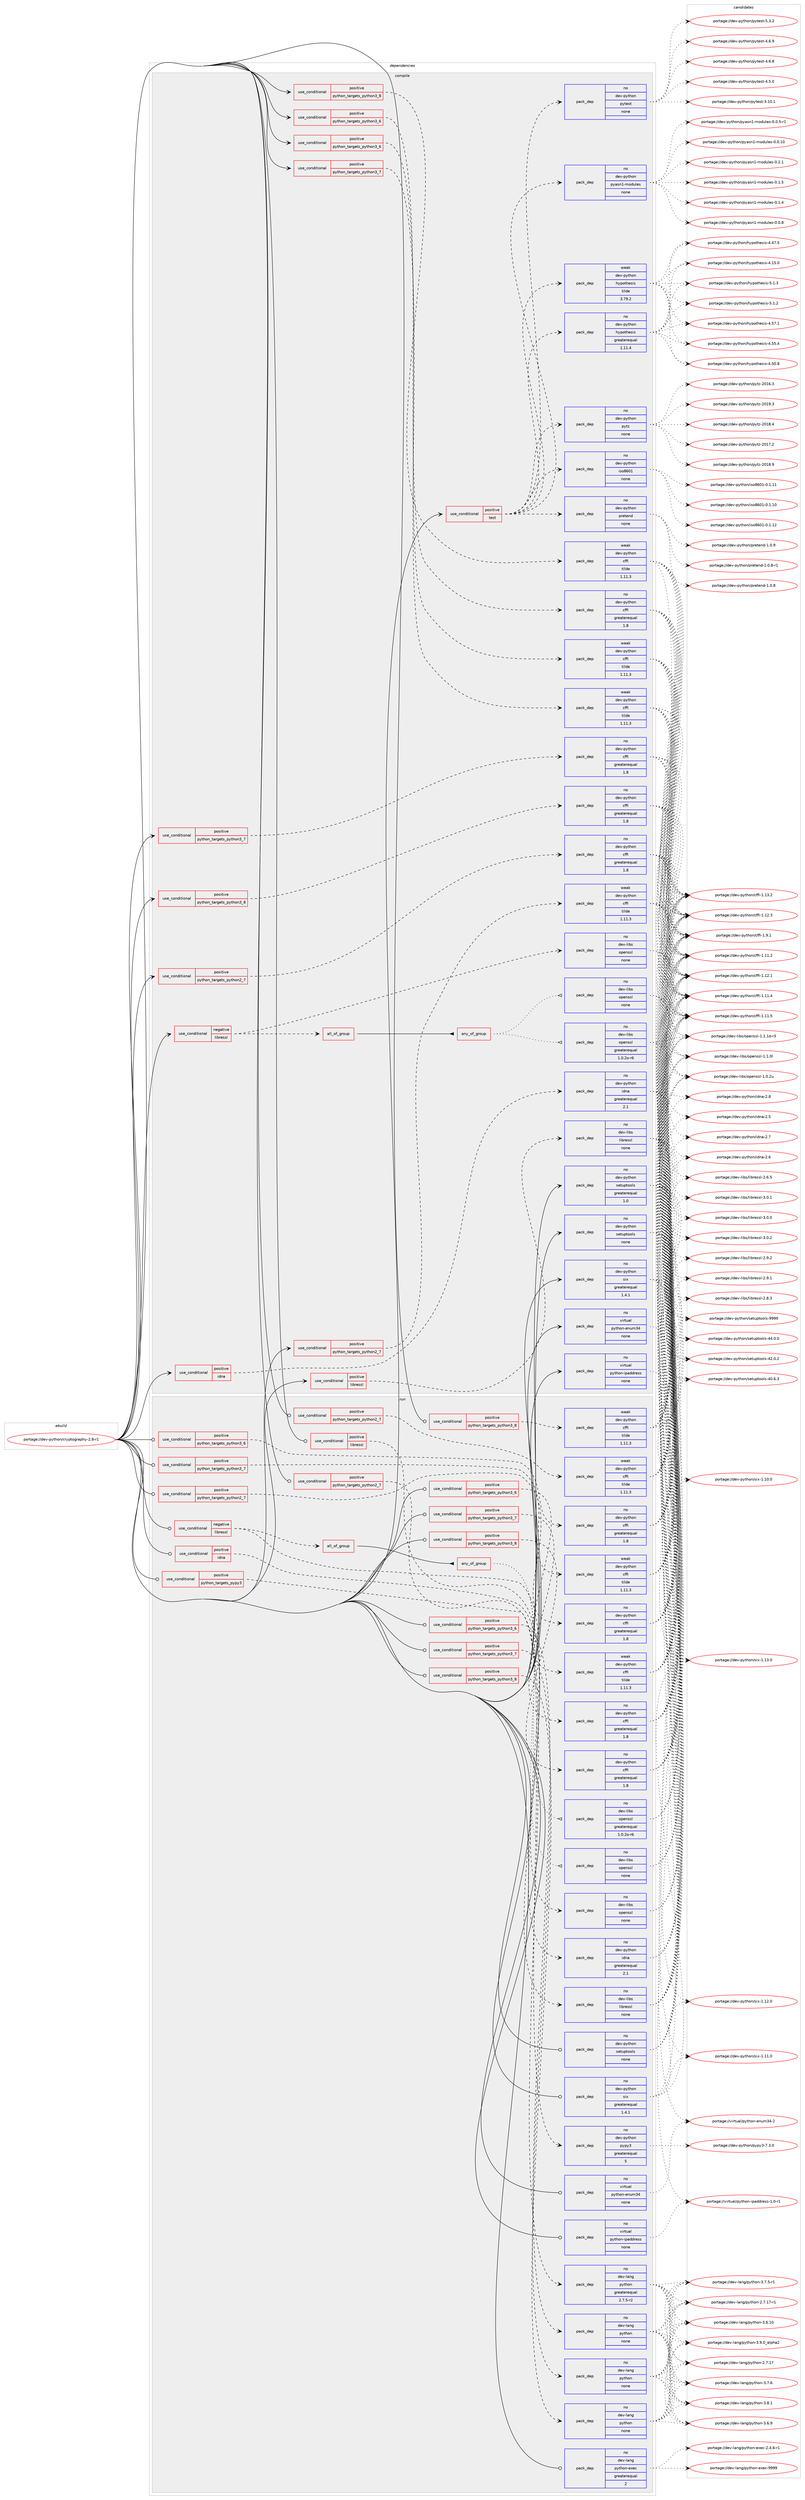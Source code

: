 digraph prolog {

# *************
# Graph options
# *************

newrank=true;
concentrate=true;
compound=true;
graph [rankdir=LR,fontname=Helvetica,fontsize=10,ranksep=1.5];#, ranksep=2.5, nodesep=0.2];
edge  [arrowhead=vee];
node  [fontname=Helvetica,fontsize=10];

# **********
# The ebuild
# **********

subgraph cluster_leftcol {
color=gray;
label=<<i>ebuild</i>>;
id [label="portage://dev-python/cryptography-2.8-r1", color=red, width=4, href="../dev-python/cryptography-2.8-r1.svg"];
}

# ****************
# The dependencies
# ****************

subgraph cluster_midcol {
color=gray;
label=<<i>dependencies</i>>;
subgraph cluster_compile {
fillcolor="#eeeeee";
style=filled;
label=<<i>compile</i>>;
subgraph cond117266 {
dependency465602 [label=<<TABLE BORDER="0" CELLBORDER="1" CELLSPACING="0" CELLPADDING="4"><TR><TD ROWSPAN="3" CELLPADDING="10">use_conditional</TD></TR><TR><TD>negative</TD></TR><TR><TD>libressl</TD></TR></TABLE>>, shape=none, color=red];
subgraph pack343337 {
dependency465603 [label=<<TABLE BORDER="0" CELLBORDER="1" CELLSPACING="0" CELLPADDING="4" WIDTH="220"><TR><TD ROWSPAN="6" CELLPADDING="30">pack_dep</TD></TR><TR><TD WIDTH="110">no</TD></TR><TR><TD>dev-libs</TD></TR><TR><TD>openssl</TD></TR><TR><TD>none</TD></TR><TR><TD></TD></TR></TABLE>>, shape=none, color=blue];
}
dependency465602:e -> dependency465603:w [weight=20,style="dashed",arrowhead="vee"];
subgraph all224 {
dependency465604 [label=<<TABLE BORDER="0" CELLBORDER="1" CELLSPACING="0" CELLPADDING="4"><TR><TD CELLPADDING="10">all_of_group</TD></TR></TABLE>>, shape=none, color=red];subgraph any4778 {
dependency465605 [label=<<TABLE BORDER="0" CELLBORDER="1" CELLSPACING="0" CELLPADDING="4"><TR><TD CELLPADDING="10">any_of_group</TD></TR></TABLE>>, shape=none, color=red];subgraph pack343338 {
dependency465606 [label=<<TABLE BORDER="0" CELLBORDER="1" CELLSPACING="0" CELLPADDING="4" WIDTH="220"><TR><TD ROWSPAN="6" CELLPADDING="30">pack_dep</TD></TR><TR><TD WIDTH="110">no</TD></TR><TR><TD>dev-libs</TD></TR><TR><TD>openssl</TD></TR><TR><TD>none</TD></TR><TR><TD></TD></TR></TABLE>>, shape=none, color=blue];
}
dependency465605:e -> dependency465606:w [weight=20,style="dotted",arrowhead="oinv"];
subgraph pack343339 {
dependency465607 [label=<<TABLE BORDER="0" CELLBORDER="1" CELLSPACING="0" CELLPADDING="4" WIDTH="220"><TR><TD ROWSPAN="6" CELLPADDING="30">pack_dep</TD></TR><TR><TD WIDTH="110">no</TD></TR><TR><TD>dev-libs</TD></TR><TR><TD>openssl</TD></TR><TR><TD>greaterequal</TD></TR><TR><TD>1.0.2o-r6</TD></TR></TABLE>>, shape=none, color=blue];
}
dependency465605:e -> dependency465607:w [weight=20,style="dotted",arrowhead="oinv"];
}
dependency465604:e -> dependency465605:w [weight=20,style="solid",arrowhead="inv"];
}
dependency465602:e -> dependency465604:w [weight=20,style="dashed",arrowhead="vee"];
}
id:e -> dependency465602:w [weight=20,style="solid",arrowhead="vee"];
subgraph cond117267 {
dependency465608 [label=<<TABLE BORDER="0" CELLBORDER="1" CELLSPACING="0" CELLPADDING="4"><TR><TD ROWSPAN="3" CELLPADDING="10">use_conditional</TD></TR><TR><TD>positive</TD></TR><TR><TD>idna</TD></TR></TABLE>>, shape=none, color=red];
subgraph pack343340 {
dependency465609 [label=<<TABLE BORDER="0" CELLBORDER="1" CELLSPACING="0" CELLPADDING="4" WIDTH="220"><TR><TD ROWSPAN="6" CELLPADDING="30">pack_dep</TD></TR><TR><TD WIDTH="110">no</TD></TR><TR><TD>dev-python</TD></TR><TR><TD>idna</TD></TR><TR><TD>greaterequal</TD></TR><TR><TD>2.1</TD></TR></TABLE>>, shape=none, color=blue];
}
dependency465608:e -> dependency465609:w [weight=20,style="dashed",arrowhead="vee"];
}
id:e -> dependency465608:w [weight=20,style="solid",arrowhead="vee"];
subgraph cond117268 {
dependency465610 [label=<<TABLE BORDER="0" CELLBORDER="1" CELLSPACING="0" CELLPADDING="4"><TR><TD ROWSPAN="3" CELLPADDING="10">use_conditional</TD></TR><TR><TD>positive</TD></TR><TR><TD>libressl</TD></TR></TABLE>>, shape=none, color=red];
subgraph pack343341 {
dependency465611 [label=<<TABLE BORDER="0" CELLBORDER="1" CELLSPACING="0" CELLPADDING="4" WIDTH="220"><TR><TD ROWSPAN="6" CELLPADDING="30">pack_dep</TD></TR><TR><TD WIDTH="110">no</TD></TR><TR><TD>dev-libs</TD></TR><TR><TD>libressl</TD></TR><TR><TD>none</TD></TR><TR><TD></TD></TR></TABLE>>, shape=none, color=blue];
}
dependency465610:e -> dependency465611:w [weight=20,style="dashed",arrowhead="vee"];
}
id:e -> dependency465610:w [weight=20,style="solid",arrowhead="vee"];
subgraph cond117269 {
dependency465612 [label=<<TABLE BORDER="0" CELLBORDER="1" CELLSPACING="0" CELLPADDING="4"><TR><TD ROWSPAN="3" CELLPADDING="10">use_conditional</TD></TR><TR><TD>positive</TD></TR><TR><TD>python_targets_python2_7</TD></TR></TABLE>>, shape=none, color=red];
subgraph pack343342 {
dependency465613 [label=<<TABLE BORDER="0" CELLBORDER="1" CELLSPACING="0" CELLPADDING="4" WIDTH="220"><TR><TD ROWSPAN="6" CELLPADDING="30">pack_dep</TD></TR><TR><TD WIDTH="110">no</TD></TR><TR><TD>dev-python</TD></TR><TR><TD>cffi</TD></TR><TR><TD>greaterequal</TD></TR><TR><TD>1.8</TD></TR></TABLE>>, shape=none, color=blue];
}
dependency465612:e -> dependency465613:w [weight=20,style="dashed",arrowhead="vee"];
}
id:e -> dependency465612:w [weight=20,style="solid",arrowhead="vee"];
subgraph cond117270 {
dependency465614 [label=<<TABLE BORDER="0" CELLBORDER="1" CELLSPACING="0" CELLPADDING="4"><TR><TD ROWSPAN="3" CELLPADDING="10">use_conditional</TD></TR><TR><TD>positive</TD></TR><TR><TD>python_targets_python2_7</TD></TR></TABLE>>, shape=none, color=red];
subgraph pack343343 {
dependency465615 [label=<<TABLE BORDER="0" CELLBORDER="1" CELLSPACING="0" CELLPADDING="4" WIDTH="220"><TR><TD ROWSPAN="6" CELLPADDING="30">pack_dep</TD></TR><TR><TD WIDTH="110">weak</TD></TR><TR><TD>dev-python</TD></TR><TR><TD>cffi</TD></TR><TR><TD>tilde</TD></TR><TR><TD>1.11.3</TD></TR></TABLE>>, shape=none, color=blue];
}
dependency465614:e -> dependency465615:w [weight=20,style="dashed",arrowhead="vee"];
}
id:e -> dependency465614:w [weight=20,style="solid",arrowhead="vee"];
subgraph cond117271 {
dependency465616 [label=<<TABLE BORDER="0" CELLBORDER="1" CELLSPACING="0" CELLPADDING="4"><TR><TD ROWSPAN="3" CELLPADDING="10">use_conditional</TD></TR><TR><TD>positive</TD></TR><TR><TD>python_targets_python3_6</TD></TR></TABLE>>, shape=none, color=red];
subgraph pack343344 {
dependency465617 [label=<<TABLE BORDER="0" CELLBORDER="1" CELLSPACING="0" CELLPADDING="4" WIDTH="220"><TR><TD ROWSPAN="6" CELLPADDING="30">pack_dep</TD></TR><TR><TD WIDTH="110">no</TD></TR><TR><TD>dev-python</TD></TR><TR><TD>cffi</TD></TR><TR><TD>greaterequal</TD></TR><TR><TD>1.8</TD></TR></TABLE>>, shape=none, color=blue];
}
dependency465616:e -> dependency465617:w [weight=20,style="dashed",arrowhead="vee"];
}
id:e -> dependency465616:w [weight=20,style="solid",arrowhead="vee"];
subgraph cond117272 {
dependency465618 [label=<<TABLE BORDER="0" CELLBORDER="1" CELLSPACING="0" CELLPADDING="4"><TR><TD ROWSPAN="3" CELLPADDING="10">use_conditional</TD></TR><TR><TD>positive</TD></TR><TR><TD>python_targets_python3_6</TD></TR></TABLE>>, shape=none, color=red];
subgraph pack343345 {
dependency465619 [label=<<TABLE BORDER="0" CELLBORDER="1" CELLSPACING="0" CELLPADDING="4" WIDTH="220"><TR><TD ROWSPAN="6" CELLPADDING="30">pack_dep</TD></TR><TR><TD WIDTH="110">weak</TD></TR><TR><TD>dev-python</TD></TR><TR><TD>cffi</TD></TR><TR><TD>tilde</TD></TR><TR><TD>1.11.3</TD></TR></TABLE>>, shape=none, color=blue];
}
dependency465618:e -> dependency465619:w [weight=20,style="dashed",arrowhead="vee"];
}
id:e -> dependency465618:w [weight=20,style="solid",arrowhead="vee"];
subgraph cond117273 {
dependency465620 [label=<<TABLE BORDER="0" CELLBORDER="1" CELLSPACING="0" CELLPADDING="4"><TR><TD ROWSPAN="3" CELLPADDING="10">use_conditional</TD></TR><TR><TD>positive</TD></TR><TR><TD>python_targets_python3_7</TD></TR></TABLE>>, shape=none, color=red];
subgraph pack343346 {
dependency465621 [label=<<TABLE BORDER="0" CELLBORDER="1" CELLSPACING="0" CELLPADDING="4" WIDTH="220"><TR><TD ROWSPAN="6" CELLPADDING="30">pack_dep</TD></TR><TR><TD WIDTH="110">no</TD></TR><TR><TD>dev-python</TD></TR><TR><TD>cffi</TD></TR><TR><TD>greaterequal</TD></TR><TR><TD>1.8</TD></TR></TABLE>>, shape=none, color=blue];
}
dependency465620:e -> dependency465621:w [weight=20,style="dashed",arrowhead="vee"];
}
id:e -> dependency465620:w [weight=20,style="solid",arrowhead="vee"];
subgraph cond117274 {
dependency465622 [label=<<TABLE BORDER="0" CELLBORDER="1" CELLSPACING="0" CELLPADDING="4"><TR><TD ROWSPAN="3" CELLPADDING="10">use_conditional</TD></TR><TR><TD>positive</TD></TR><TR><TD>python_targets_python3_7</TD></TR></TABLE>>, shape=none, color=red];
subgraph pack343347 {
dependency465623 [label=<<TABLE BORDER="0" CELLBORDER="1" CELLSPACING="0" CELLPADDING="4" WIDTH="220"><TR><TD ROWSPAN="6" CELLPADDING="30">pack_dep</TD></TR><TR><TD WIDTH="110">weak</TD></TR><TR><TD>dev-python</TD></TR><TR><TD>cffi</TD></TR><TR><TD>tilde</TD></TR><TR><TD>1.11.3</TD></TR></TABLE>>, shape=none, color=blue];
}
dependency465622:e -> dependency465623:w [weight=20,style="dashed",arrowhead="vee"];
}
id:e -> dependency465622:w [weight=20,style="solid",arrowhead="vee"];
subgraph cond117275 {
dependency465624 [label=<<TABLE BORDER="0" CELLBORDER="1" CELLSPACING="0" CELLPADDING="4"><TR><TD ROWSPAN="3" CELLPADDING="10">use_conditional</TD></TR><TR><TD>positive</TD></TR><TR><TD>python_targets_python3_8</TD></TR></TABLE>>, shape=none, color=red];
subgraph pack343348 {
dependency465625 [label=<<TABLE BORDER="0" CELLBORDER="1" CELLSPACING="0" CELLPADDING="4" WIDTH="220"><TR><TD ROWSPAN="6" CELLPADDING="30">pack_dep</TD></TR><TR><TD WIDTH="110">no</TD></TR><TR><TD>dev-python</TD></TR><TR><TD>cffi</TD></TR><TR><TD>greaterequal</TD></TR><TR><TD>1.8</TD></TR></TABLE>>, shape=none, color=blue];
}
dependency465624:e -> dependency465625:w [weight=20,style="dashed",arrowhead="vee"];
}
id:e -> dependency465624:w [weight=20,style="solid",arrowhead="vee"];
subgraph cond117276 {
dependency465626 [label=<<TABLE BORDER="0" CELLBORDER="1" CELLSPACING="0" CELLPADDING="4"><TR><TD ROWSPAN="3" CELLPADDING="10">use_conditional</TD></TR><TR><TD>positive</TD></TR><TR><TD>python_targets_python3_8</TD></TR></TABLE>>, shape=none, color=red];
subgraph pack343349 {
dependency465627 [label=<<TABLE BORDER="0" CELLBORDER="1" CELLSPACING="0" CELLPADDING="4" WIDTH="220"><TR><TD ROWSPAN="6" CELLPADDING="30">pack_dep</TD></TR><TR><TD WIDTH="110">weak</TD></TR><TR><TD>dev-python</TD></TR><TR><TD>cffi</TD></TR><TR><TD>tilde</TD></TR><TR><TD>1.11.3</TD></TR></TABLE>>, shape=none, color=blue];
}
dependency465626:e -> dependency465627:w [weight=20,style="dashed",arrowhead="vee"];
}
id:e -> dependency465626:w [weight=20,style="solid",arrowhead="vee"];
subgraph cond117277 {
dependency465628 [label=<<TABLE BORDER="0" CELLBORDER="1" CELLSPACING="0" CELLPADDING="4"><TR><TD ROWSPAN="3" CELLPADDING="10">use_conditional</TD></TR><TR><TD>positive</TD></TR><TR><TD>test</TD></TR></TABLE>>, shape=none, color=red];
subgraph pack343350 {
dependency465629 [label=<<TABLE BORDER="0" CELLBORDER="1" CELLSPACING="0" CELLPADDING="4" WIDTH="220"><TR><TD ROWSPAN="6" CELLPADDING="30">pack_dep</TD></TR><TR><TD WIDTH="110">no</TD></TR><TR><TD>dev-python</TD></TR><TR><TD>pretend</TD></TR><TR><TD>none</TD></TR><TR><TD></TD></TR></TABLE>>, shape=none, color=blue];
}
dependency465628:e -> dependency465629:w [weight=20,style="dashed",arrowhead="vee"];
subgraph pack343351 {
dependency465630 [label=<<TABLE BORDER="0" CELLBORDER="1" CELLSPACING="0" CELLPADDING="4" WIDTH="220"><TR><TD ROWSPAN="6" CELLPADDING="30">pack_dep</TD></TR><TR><TD WIDTH="110">no</TD></TR><TR><TD>dev-python</TD></TR><TR><TD>iso8601</TD></TR><TR><TD>none</TD></TR><TR><TD></TD></TR></TABLE>>, shape=none, color=blue];
}
dependency465628:e -> dependency465630:w [weight=20,style="dashed",arrowhead="vee"];
subgraph pack343352 {
dependency465631 [label=<<TABLE BORDER="0" CELLBORDER="1" CELLSPACING="0" CELLPADDING="4" WIDTH="220"><TR><TD ROWSPAN="6" CELLPADDING="30">pack_dep</TD></TR><TR><TD WIDTH="110">no</TD></TR><TR><TD>dev-python</TD></TR><TR><TD>pytz</TD></TR><TR><TD>none</TD></TR><TR><TD></TD></TR></TABLE>>, shape=none, color=blue];
}
dependency465628:e -> dependency465631:w [weight=20,style="dashed",arrowhead="vee"];
subgraph pack343353 {
dependency465632 [label=<<TABLE BORDER="0" CELLBORDER="1" CELLSPACING="0" CELLPADDING="4" WIDTH="220"><TR><TD ROWSPAN="6" CELLPADDING="30">pack_dep</TD></TR><TR><TD WIDTH="110">no</TD></TR><TR><TD>dev-python</TD></TR><TR><TD>hypothesis</TD></TR><TR><TD>greaterequal</TD></TR><TR><TD>1.11.4</TD></TR></TABLE>>, shape=none, color=blue];
}
dependency465628:e -> dependency465632:w [weight=20,style="dashed",arrowhead="vee"];
subgraph pack343354 {
dependency465633 [label=<<TABLE BORDER="0" CELLBORDER="1" CELLSPACING="0" CELLPADDING="4" WIDTH="220"><TR><TD ROWSPAN="6" CELLPADDING="30">pack_dep</TD></TR><TR><TD WIDTH="110">weak</TD></TR><TR><TD>dev-python</TD></TR><TR><TD>hypothesis</TD></TR><TR><TD>tilde</TD></TR><TR><TD>3.79.2</TD></TR></TABLE>>, shape=none, color=blue];
}
dependency465628:e -> dependency465633:w [weight=20,style="dashed",arrowhead="vee"];
subgraph pack343355 {
dependency465634 [label=<<TABLE BORDER="0" CELLBORDER="1" CELLSPACING="0" CELLPADDING="4" WIDTH="220"><TR><TD ROWSPAN="6" CELLPADDING="30">pack_dep</TD></TR><TR><TD WIDTH="110">no</TD></TR><TR><TD>dev-python</TD></TR><TR><TD>pyasn1-modules</TD></TR><TR><TD>none</TD></TR><TR><TD></TD></TR></TABLE>>, shape=none, color=blue];
}
dependency465628:e -> dependency465634:w [weight=20,style="dashed",arrowhead="vee"];
subgraph pack343356 {
dependency465635 [label=<<TABLE BORDER="0" CELLBORDER="1" CELLSPACING="0" CELLPADDING="4" WIDTH="220"><TR><TD ROWSPAN="6" CELLPADDING="30">pack_dep</TD></TR><TR><TD WIDTH="110">no</TD></TR><TR><TD>dev-python</TD></TR><TR><TD>pytest</TD></TR><TR><TD>none</TD></TR><TR><TD></TD></TR></TABLE>>, shape=none, color=blue];
}
dependency465628:e -> dependency465635:w [weight=20,style="dashed",arrowhead="vee"];
}
id:e -> dependency465628:w [weight=20,style="solid",arrowhead="vee"];
subgraph pack343357 {
dependency465636 [label=<<TABLE BORDER="0" CELLBORDER="1" CELLSPACING="0" CELLPADDING="4" WIDTH="220"><TR><TD ROWSPAN="6" CELLPADDING="30">pack_dep</TD></TR><TR><TD WIDTH="110">no</TD></TR><TR><TD>dev-python</TD></TR><TR><TD>setuptools</TD></TR><TR><TD>greaterequal</TD></TR><TR><TD>1.0</TD></TR></TABLE>>, shape=none, color=blue];
}
id:e -> dependency465636:w [weight=20,style="solid",arrowhead="vee"];
subgraph pack343358 {
dependency465637 [label=<<TABLE BORDER="0" CELLBORDER="1" CELLSPACING="0" CELLPADDING="4" WIDTH="220"><TR><TD ROWSPAN="6" CELLPADDING="30">pack_dep</TD></TR><TR><TD WIDTH="110">no</TD></TR><TR><TD>dev-python</TD></TR><TR><TD>setuptools</TD></TR><TR><TD>none</TD></TR><TR><TD></TD></TR></TABLE>>, shape=none, color=blue];
}
id:e -> dependency465637:w [weight=20,style="solid",arrowhead="vee"];
subgraph pack343359 {
dependency465638 [label=<<TABLE BORDER="0" CELLBORDER="1" CELLSPACING="0" CELLPADDING="4" WIDTH="220"><TR><TD ROWSPAN="6" CELLPADDING="30">pack_dep</TD></TR><TR><TD WIDTH="110">no</TD></TR><TR><TD>dev-python</TD></TR><TR><TD>six</TD></TR><TR><TD>greaterequal</TD></TR><TR><TD>1.4.1</TD></TR></TABLE>>, shape=none, color=blue];
}
id:e -> dependency465638:w [weight=20,style="solid",arrowhead="vee"];
subgraph pack343360 {
dependency465639 [label=<<TABLE BORDER="0" CELLBORDER="1" CELLSPACING="0" CELLPADDING="4" WIDTH="220"><TR><TD ROWSPAN="6" CELLPADDING="30">pack_dep</TD></TR><TR><TD WIDTH="110">no</TD></TR><TR><TD>virtual</TD></TR><TR><TD>python-enum34</TD></TR><TR><TD>none</TD></TR><TR><TD></TD></TR></TABLE>>, shape=none, color=blue];
}
id:e -> dependency465639:w [weight=20,style="solid",arrowhead="vee"];
subgraph pack343361 {
dependency465640 [label=<<TABLE BORDER="0" CELLBORDER="1" CELLSPACING="0" CELLPADDING="4" WIDTH="220"><TR><TD ROWSPAN="6" CELLPADDING="30">pack_dep</TD></TR><TR><TD WIDTH="110">no</TD></TR><TR><TD>virtual</TD></TR><TR><TD>python-ipaddress</TD></TR><TR><TD>none</TD></TR><TR><TD></TD></TR></TABLE>>, shape=none, color=blue];
}
id:e -> dependency465640:w [weight=20,style="solid",arrowhead="vee"];
}
subgraph cluster_compileandrun {
fillcolor="#eeeeee";
style=filled;
label=<<i>compile and run</i>>;
}
subgraph cluster_run {
fillcolor="#eeeeee";
style=filled;
label=<<i>run</i>>;
subgraph cond117278 {
dependency465641 [label=<<TABLE BORDER="0" CELLBORDER="1" CELLSPACING="0" CELLPADDING="4"><TR><TD ROWSPAN="3" CELLPADDING="10">use_conditional</TD></TR><TR><TD>negative</TD></TR><TR><TD>libressl</TD></TR></TABLE>>, shape=none, color=red];
subgraph pack343362 {
dependency465642 [label=<<TABLE BORDER="0" CELLBORDER="1" CELLSPACING="0" CELLPADDING="4" WIDTH="220"><TR><TD ROWSPAN="6" CELLPADDING="30">pack_dep</TD></TR><TR><TD WIDTH="110">no</TD></TR><TR><TD>dev-libs</TD></TR><TR><TD>openssl</TD></TR><TR><TD>none</TD></TR><TR><TD></TD></TR></TABLE>>, shape=none, color=blue];
}
dependency465641:e -> dependency465642:w [weight=20,style="dashed",arrowhead="vee"];
subgraph all225 {
dependency465643 [label=<<TABLE BORDER="0" CELLBORDER="1" CELLSPACING="0" CELLPADDING="4"><TR><TD CELLPADDING="10">all_of_group</TD></TR></TABLE>>, shape=none, color=red];subgraph any4779 {
dependency465644 [label=<<TABLE BORDER="0" CELLBORDER="1" CELLSPACING="0" CELLPADDING="4"><TR><TD CELLPADDING="10">any_of_group</TD></TR></TABLE>>, shape=none, color=red];subgraph pack343363 {
dependency465645 [label=<<TABLE BORDER="0" CELLBORDER="1" CELLSPACING="0" CELLPADDING="4" WIDTH="220"><TR><TD ROWSPAN="6" CELLPADDING="30">pack_dep</TD></TR><TR><TD WIDTH="110">no</TD></TR><TR><TD>dev-libs</TD></TR><TR><TD>openssl</TD></TR><TR><TD>none</TD></TR><TR><TD></TD></TR></TABLE>>, shape=none, color=blue];
}
dependency465644:e -> dependency465645:w [weight=20,style="dotted",arrowhead="oinv"];
subgraph pack343364 {
dependency465646 [label=<<TABLE BORDER="0" CELLBORDER="1" CELLSPACING="0" CELLPADDING="4" WIDTH="220"><TR><TD ROWSPAN="6" CELLPADDING="30">pack_dep</TD></TR><TR><TD WIDTH="110">no</TD></TR><TR><TD>dev-libs</TD></TR><TR><TD>openssl</TD></TR><TR><TD>greaterequal</TD></TR><TR><TD>1.0.2o-r6</TD></TR></TABLE>>, shape=none, color=blue];
}
dependency465644:e -> dependency465646:w [weight=20,style="dotted",arrowhead="oinv"];
}
dependency465643:e -> dependency465644:w [weight=20,style="solid",arrowhead="inv"];
}
dependency465641:e -> dependency465643:w [weight=20,style="dashed",arrowhead="vee"];
}
id:e -> dependency465641:w [weight=20,style="solid",arrowhead="odot"];
subgraph cond117279 {
dependency465647 [label=<<TABLE BORDER="0" CELLBORDER="1" CELLSPACING="0" CELLPADDING="4"><TR><TD ROWSPAN="3" CELLPADDING="10">use_conditional</TD></TR><TR><TD>positive</TD></TR><TR><TD>idna</TD></TR></TABLE>>, shape=none, color=red];
subgraph pack343365 {
dependency465648 [label=<<TABLE BORDER="0" CELLBORDER="1" CELLSPACING="0" CELLPADDING="4" WIDTH="220"><TR><TD ROWSPAN="6" CELLPADDING="30">pack_dep</TD></TR><TR><TD WIDTH="110">no</TD></TR><TR><TD>dev-python</TD></TR><TR><TD>idna</TD></TR><TR><TD>greaterequal</TD></TR><TR><TD>2.1</TD></TR></TABLE>>, shape=none, color=blue];
}
dependency465647:e -> dependency465648:w [weight=20,style="dashed",arrowhead="vee"];
}
id:e -> dependency465647:w [weight=20,style="solid",arrowhead="odot"];
subgraph cond117280 {
dependency465649 [label=<<TABLE BORDER="0" CELLBORDER="1" CELLSPACING="0" CELLPADDING="4"><TR><TD ROWSPAN="3" CELLPADDING="10">use_conditional</TD></TR><TR><TD>positive</TD></TR><TR><TD>libressl</TD></TR></TABLE>>, shape=none, color=red];
subgraph pack343366 {
dependency465650 [label=<<TABLE BORDER="0" CELLBORDER="1" CELLSPACING="0" CELLPADDING="4" WIDTH="220"><TR><TD ROWSPAN="6" CELLPADDING="30">pack_dep</TD></TR><TR><TD WIDTH="110">no</TD></TR><TR><TD>dev-libs</TD></TR><TR><TD>libressl</TD></TR><TR><TD>none</TD></TR><TR><TD></TD></TR></TABLE>>, shape=none, color=blue];
}
dependency465649:e -> dependency465650:w [weight=20,style="dashed",arrowhead="vee"];
}
id:e -> dependency465649:w [weight=20,style="solid",arrowhead="odot"];
subgraph cond117281 {
dependency465651 [label=<<TABLE BORDER="0" CELLBORDER="1" CELLSPACING="0" CELLPADDING="4"><TR><TD ROWSPAN="3" CELLPADDING="10">use_conditional</TD></TR><TR><TD>positive</TD></TR><TR><TD>python_targets_pypy3</TD></TR></TABLE>>, shape=none, color=red];
subgraph pack343367 {
dependency465652 [label=<<TABLE BORDER="0" CELLBORDER="1" CELLSPACING="0" CELLPADDING="4" WIDTH="220"><TR><TD ROWSPAN="6" CELLPADDING="30">pack_dep</TD></TR><TR><TD WIDTH="110">no</TD></TR><TR><TD>dev-python</TD></TR><TR><TD>pypy3</TD></TR><TR><TD>greaterequal</TD></TR><TR><TD>5</TD></TR></TABLE>>, shape=none, color=blue];
}
dependency465651:e -> dependency465652:w [weight=20,style="dashed",arrowhead="vee"];
}
id:e -> dependency465651:w [weight=20,style="solid",arrowhead="odot"];
subgraph cond117282 {
dependency465653 [label=<<TABLE BORDER="0" CELLBORDER="1" CELLSPACING="0" CELLPADDING="4"><TR><TD ROWSPAN="3" CELLPADDING="10">use_conditional</TD></TR><TR><TD>positive</TD></TR><TR><TD>python_targets_python2_7</TD></TR></TABLE>>, shape=none, color=red];
subgraph pack343368 {
dependency465654 [label=<<TABLE BORDER="0" CELLBORDER="1" CELLSPACING="0" CELLPADDING="4" WIDTH="220"><TR><TD ROWSPAN="6" CELLPADDING="30">pack_dep</TD></TR><TR><TD WIDTH="110">no</TD></TR><TR><TD>dev-lang</TD></TR><TR><TD>python</TD></TR><TR><TD>greaterequal</TD></TR><TR><TD>2.7.5-r2</TD></TR></TABLE>>, shape=none, color=blue];
}
dependency465653:e -> dependency465654:w [weight=20,style="dashed",arrowhead="vee"];
}
id:e -> dependency465653:w [weight=20,style="solid",arrowhead="odot"];
subgraph cond117283 {
dependency465655 [label=<<TABLE BORDER="0" CELLBORDER="1" CELLSPACING="0" CELLPADDING="4"><TR><TD ROWSPAN="3" CELLPADDING="10">use_conditional</TD></TR><TR><TD>positive</TD></TR><TR><TD>python_targets_python2_7</TD></TR></TABLE>>, shape=none, color=red];
subgraph pack343369 {
dependency465656 [label=<<TABLE BORDER="0" CELLBORDER="1" CELLSPACING="0" CELLPADDING="4" WIDTH="220"><TR><TD ROWSPAN="6" CELLPADDING="30">pack_dep</TD></TR><TR><TD WIDTH="110">no</TD></TR><TR><TD>dev-python</TD></TR><TR><TD>cffi</TD></TR><TR><TD>greaterequal</TD></TR><TR><TD>1.8</TD></TR></TABLE>>, shape=none, color=blue];
}
dependency465655:e -> dependency465656:w [weight=20,style="dashed",arrowhead="vee"];
}
id:e -> dependency465655:w [weight=20,style="solid",arrowhead="odot"];
subgraph cond117284 {
dependency465657 [label=<<TABLE BORDER="0" CELLBORDER="1" CELLSPACING="0" CELLPADDING="4"><TR><TD ROWSPAN="3" CELLPADDING="10">use_conditional</TD></TR><TR><TD>positive</TD></TR><TR><TD>python_targets_python2_7</TD></TR></TABLE>>, shape=none, color=red];
subgraph pack343370 {
dependency465658 [label=<<TABLE BORDER="0" CELLBORDER="1" CELLSPACING="0" CELLPADDING="4" WIDTH="220"><TR><TD ROWSPAN="6" CELLPADDING="30">pack_dep</TD></TR><TR><TD WIDTH="110">weak</TD></TR><TR><TD>dev-python</TD></TR><TR><TD>cffi</TD></TR><TR><TD>tilde</TD></TR><TR><TD>1.11.3</TD></TR></TABLE>>, shape=none, color=blue];
}
dependency465657:e -> dependency465658:w [weight=20,style="dashed",arrowhead="vee"];
}
id:e -> dependency465657:w [weight=20,style="solid",arrowhead="odot"];
subgraph cond117285 {
dependency465659 [label=<<TABLE BORDER="0" CELLBORDER="1" CELLSPACING="0" CELLPADDING="4"><TR><TD ROWSPAN="3" CELLPADDING="10">use_conditional</TD></TR><TR><TD>positive</TD></TR><TR><TD>python_targets_python3_6</TD></TR></TABLE>>, shape=none, color=red];
subgraph pack343371 {
dependency465660 [label=<<TABLE BORDER="0" CELLBORDER="1" CELLSPACING="0" CELLPADDING="4" WIDTH="220"><TR><TD ROWSPAN="6" CELLPADDING="30">pack_dep</TD></TR><TR><TD WIDTH="110">no</TD></TR><TR><TD>dev-lang</TD></TR><TR><TD>python</TD></TR><TR><TD>none</TD></TR><TR><TD></TD></TR></TABLE>>, shape=none, color=blue];
}
dependency465659:e -> dependency465660:w [weight=20,style="dashed",arrowhead="vee"];
}
id:e -> dependency465659:w [weight=20,style="solid",arrowhead="odot"];
subgraph cond117286 {
dependency465661 [label=<<TABLE BORDER="0" CELLBORDER="1" CELLSPACING="0" CELLPADDING="4"><TR><TD ROWSPAN="3" CELLPADDING="10">use_conditional</TD></TR><TR><TD>positive</TD></TR><TR><TD>python_targets_python3_6</TD></TR></TABLE>>, shape=none, color=red];
subgraph pack343372 {
dependency465662 [label=<<TABLE BORDER="0" CELLBORDER="1" CELLSPACING="0" CELLPADDING="4" WIDTH="220"><TR><TD ROWSPAN="6" CELLPADDING="30">pack_dep</TD></TR><TR><TD WIDTH="110">no</TD></TR><TR><TD>dev-python</TD></TR><TR><TD>cffi</TD></TR><TR><TD>greaterequal</TD></TR><TR><TD>1.8</TD></TR></TABLE>>, shape=none, color=blue];
}
dependency465661:e -> dependency465662:w [weight=20,style="dashed",arrowhead="vee"];
}
id:e -> dependency465661:w [weight=20,style="solid",arrowhead="odot"];
subgraph cond117287 {
dependency465663 [label=<<TABLE BORDER="0" CELLBORDER="1" CELLSPACING="0" CELLPADDING="4"><TR><TD ROWSPAN="3" CELLPADDING="10">use_conditional</TD></TR><TR><TD>positive</TD></TR><TR><TD>python_targets_python3_6</TD></TR></TABLE>>, shape=none, color=red];
subgraph pack343373 {
dependency465664 [label=<<TABLE BORDER="0" CELLBORDER="1" CELLSPACING="0" CELLPADDING="4" WIDTH="220"><TR><TD ROWSPAN="6" CELLPADDING="30">pack_dep</TD></TR><TR><TD WIDTH="110">weak</TD></TR><TR><TD>dev-python</TD></TR><TR><TD>cffi</TD></TR><TR><TD>tilde</TD></TR><TR><TD>1.11.3</TD></TR></TABLE>>, shape=none, color=blue];
}
dependency465663:e -> dependency465664:w [weight=20,style="dashed",arrowhead="vee"];
}
id:e -> dependency465663:w [weight=20,style="solid",arrowhead="odot"];
subgraph cond117288 {
dependency465665 [label=<<TABLE BORDER="0" CELLBORDER="1" CELLSPACING="0" CELLPADDING="4"><TR><TD ROWSPAN="3" CELLPADDING="10">use_conditional</TD></TR><TR><TD>positive</TD></TR><TR><TD>python_targets_python3_7</TD></TR></TABLE>>, shape=none, color=red];
subgraph pack343374 {
dependency465666 [label=<<TABLE BORDER="0" CELLBORDER="1" CELLSPACING="0" CELLPADDING="4" WIDTH="220"><TR><TD ROWSPAN="6" CELLPADDING="30">pack_dep</TD></TR><TR><TD WIDTH="110">no</TD></TR><TR><TD>dev-lang</TD></TR><TR><TD>python</TD></TR><TR><TD>none</TD></TR><TR><TD></TD></TR></TABLE>>, shape=none, color=blue];
}
dependency465665:e -> dependency465666:w [weight=20,style="dashed",arrowhead="vee"];
}
id:e -> dependency465665:w [weight=20,style="solid",arrowhead="odot"];
subgraph cond117289 {
dependency465667 [label=<<TABLE BORDER="0" CELLBORDER="1" CELLSPACING="0" CELLPADDING="4"><TR><TD ROWSPAN="3" CELLPADDING="10">use_conditional</TD></TR><TR><TD>positive</TD></TR><TR><TD>python_targets_python3_7</TD></TR></TABLE>>, shape=none, color=red];
subgraph pack343375 {
dependency465668 [label=<<TABLE BORDER="0" CELLBORDER="1" CELLSPACING="0" CELLPADDING="4" WIDTH="220"><TR><TD ROWSPAN="6" CELLPADDING="30">pack_dep</TD></TR><TR><TD WIDTH="110">no</TD></TR><TR><TD>dev-python</TD></TR><TR><TD>cffi</TD></TR><TR><TD>greaterequal</TD></TR><TR><TD>1.8</TD></TR></TABLE>>, shape=none, color=blue];
}
dependency465667:e -> dependency465668:w [weight=20,style="dashed",arrowhead="vee"];
}
id:e -> dependency465667:w [weight=20,style="solid",arrowhead="odot"];
subgraph cond117290 {
dependency465669 [label=<<TABLE BORDER="0" CELLBORDER="1" CELLSPACING="0" CELLPADDING="4"><TR><TD ROWSPAN="3" CELLPADDING="10">use_conditional</TD></TR><TR><TD>positive</TD></TR><TR><TD>python_targets_python3_7</TD></TR></TABLE>>, shape=none, color=red];
subgraph pack343376 {
dependency465670 [label=<<TABLE BORDER="0" CELLBORDER="1" CELLSPACING="0" CELLPADDING="4" WIDTH="220"><TR><TD ROWSPAN="6" CELLPADDING="30">pack_dep</TD></TR><TR><TD WIDTH="110">weak</TD></TR><TR><TD>dev-python</TD></TR><TR><TD>cffi</TD></TR><TR><TD>tilde</TD></TR><TR><TD>1.11.3</TD></TR></TABLE>>, shape=none, color=blue];
}
dependency465669:e -> dependency465670:w [weight=20,style="dashed",arrowhead="vee"];
}
id:e -> dependency465669:w [weight=20,style="solid",arrowhead="odot"];
subgraph cond117291 {
dependency465671 [label=<<TABLE BORDER="0" CELLBORDER="1" CELLSPACING="0" CELLPADDING="4"><TR><TD ROWSPAN="3" CELLPADDING="10">use_conditional</TD></TR><TR><TD>positive</TD></TR><TR><TD>python_targets_python3_8</TD></TR></TABLE>>, shape=none, color=red];
subgraph pack343377 {
dependency465672 [label=<<TABLE BORDER="0" CELLBORDER="1" CELLSPACING="0" CELLPADDING="4" WIDTH="220"><TR><TD ROWSPAN="6" CELLPADDING="30">pack_dep</TD></TR><TR><TD WIDTH="110">no</TD></TR><TR><TD>dev-lang</TD></TR><TR><TD>python</TD></TR><TR><TD>none</TD></TR><TR><TD></TD></TR></TABLE>>, shape=none, color=blue];
}
dependency465671:e -> dependency465672:w [weight=20,style="dashed",arrowhead="vee"];
}
id:e -> dependency465671:w [weight=20,style="solid",arrowhead="odot"];
subgraph cond117292 {
dependency465673 [label=<<TABLE BORDER="0" CELLBORDER="1" CELLSPACING="0" CELLPADDING="4"><TR><TD ROWSPAN="3" CELLPADDING="10">use_conditional</TD></TR><TR><TD>positive</TD></TR><TR><TD>python_targets_python3_8</TD></TR></TABLE>>, shape=none, color=red];
subgraph pack343378 {
dependency465674 [label=<<TABLE BORDER="0" CELLBORDER="1" CELLSPACING="0" CELLPADDING="4" WIDTH="220"><TR><TD ROWSPAN="6" CELLPADDING="30">pack_dep</TD></TR><TR><TD WIDTH="110">no</TD></TR><TR><TD>dev-python</TD></TR><TR><TD>cffi</TD></TR><TR><TD>greaterequal</TD></TR><TR><TD>1.8</TD></TR></TABLE>>, shape=none, color=blue];
}
dependency465673:e -> dependency465674:w [weight=20,style="dashed",arrowhead="vee"];
}
id:e -> dependency465673:w [weight=20,style="solid",arrowhead="odot"];
subgraph cond117293 {
dependency465675 [label=<<TABLE BORDER="0" CELLBORDER="1" CELLSPACING="0" CELLPADDING="4"><TR><TD ROWSPAN="3" CELLPADDING="10">use_conditional</TD></TR><TR><TD>positive</TD></TR><TR><TD>python_targets_python3_8</TD></TR></TABLE>>, shape=none, color=red];
subgraph pack343379 {
dependency465676 [label=<<TABLE BORDER="0" CELLBORDER="1" CELLSPACING="0" CELLPADDING="4" WIDTH="220"><TR><TD ROWSPAN="6" CELLPADDING="30">pack_dep</TD></TR><TR><TD WIDTH="110">weak</TD></TR><TR><TD>dev-python</TD></TR><TR><TD>cffi</TD></TR><TR><TD>tilde</TD></TR><TR><TD>1.11.3</TD></TR></TABLE>>, shape=none, color=blue];
}
dependency465675:e -> dependency465676:w [weight=20,style="dashed",arrowhead="vee"];
}
id:e -> dependency465675:w [weight=20,style="solid",arrowhead="odot"];
subgraph pack343380 {
dependency465677 [label=<<TABLE BORDER="0" CELLBORDER="1" CELLSPACING="0" CELLPADDING="4" WIDTH="220"><TR><TD ROWSPAN="6" CELLPADDING="30">pack_dep</TD></TR><TR><TD WIDTH="110">no</TD></TR><TR><TD>dev-lang</TD></TR><TR><TD>python-exec</TD></TR><TR><TD>greaterequal</TD></TR><TR><TD>2</TD></TR></TABLE>>, shape=none, color=blue];
}
id:e -> dependency465677:w [weight=20,style="solid",arrowhead="odot"];
subgraph pack343381 {
dependency465678 [label=<<TABLE BORDER="0" CELLBORDER="1" CELLSPACING="0" CELLPADDING="4" WIDTH="220"><TR><TD ROWSPAN="6" CELLPADDING="30">pack_dep</TD></TR><TR><TD WIDTH="110">no</TD></TR><TR><TD>dev-python</TD></TR><TR><TD>setuptools</TD></TR><TR><TD>none</TD></TR><TR><TD></TD></TR></TABLE>>, shape=none, color=blue];
}
id:e -> dependency465678:w [weight=20,style="solid",arrowhead="odot"];
subgraph pack343382 {
dependency465679 [label=<<TABLE BORDER="0" CELLBORDER="1" CELLSPACING="0" CELLPADDING="4" WIDTH="220"><TR><TD ROWSPAN="6" CELLPADDING="30">pack_dep</TD></TR><TR><TD WIDTH="110">no</TD></TR><TR><TD>dev-python</TD></TR><TR><TD>six</TD></TR><TR><TD>greaterequal</TD></TR><TR><TD>1.4.1</TD></TR></TABLE>>, shape=none, color=blue];
}
id:e -> dependency465679:w [weight=20,style="solid",arrowhead="odot"];
subgraph pack343383 {
dependency465680 [label=<<TABLE BORDER="0" CELLBORDER="1" CELLSPACING="0" CELLPADDING="4" WIDTH="220"><TR><TD ROWSPAN="6" CELLPADDING="30">pack_dep</TD></TR><TR><TD WIDTH="110">no</TD></TR><TR><TD>virtual</TD></TR><TR><TD>python-enum34</TD></TR><TR><TD>none</TD></TR><TR><TD></TD></TR></TABLE>>, shape=none, color=blue];
}
id:e -> dependency465680:w [weight=20,style="solid",arrowhead="odot"];
subgraph pack343384 {
dependency465681 [label=<<TABLE BORDER="0" CELLBORDER="1" CELLSPACING="0" CELLPADDING="4" WIDTH="220"><TR><TD ROWSPAN="6" CELLPADDING="30">pack_dep</TD></TR><TR><TD WIDTH="110">no</TD></TR><TR><TD>virtual</TD></TR><TR><TD>python-ipaddress</TD></TR><TR><TD>none</TD></TR><TR><TD></TD></TR></TABLE>>, shape=none, color=blue];
}
id:e -> dependency465681:w [weight=20,style="solid",arrowhead="odot"];
}
}

# **************
# The candidates
# **************

subgraph cluster_choices {
rank=same;
color=gray;
label=<<i>candidates</i>>;

subgraph choice343337 {
color=black;
nodesep=1;
choice1001011184510810598115471111121011101151151084549464946491004511451 [label="portage://dev-libs/openssl-1.1.1d-r3", color=red, width=4,href="../dev-libs/openssl-1.1.1d-r3.svg"];
choice100101118451081059811547111112101110115115108454946494648108 [label="portage://dev-libs/openssl-1.1.0l", color=red, width=4,href="../dev-libs/openssl-1.1.0l.svg"];
choice100101118451081059811547111112101110115115108454946484650117 [label="portage://dev-libs/openssl-1.0.2u", color=red, width=4,href="../dev-libs/openssl-1.0.2u.svg"];
dependency465603:e -> choice1001011184510810598115471111121011101151151084549464946491004511451:w [style=dotted,weight="100"];
dependency465603:e -> choice100101118451081059811547111112101110115115108454946494648108:w [style=dotted,weight="100"];
dependency465603:e -> choice100101118451081059811547111112101110115115108454946484650117:w [style=dotted,weight="100"];
}
subgraph choice343338 {
color=black;
nodesep=1;
choice1001011184510810598115471111121011101151151084549464946491004511451 [label="portage://dev-libs/openssl-1.1.1d-r3", color=red, width=4,href="../dev-libs/openssl-1.1.1d-r3.svg"];
choice100101118451081059811547111112101110115115108454946494648108 [label="portage://dev-libs/openssl-1.1.0l", color=red, width=4,href="../dev-libs/openssl-1.1.0l.svg"];
choice100101118451081059811547111112101110115115108454946484650117 [label="portage://dev-libs/openssl-1.0.2u", color=red, width=4,href="../dev-libs/openssl-1.0.2u.svg"];
dependency465606:e -> choice1001011184510810598115471111121011101151151084549464946491004511451:w [style=dotted,weight="100"];
dependency465606:e -> choice100101118451081059811547111112101110115115108454946494648108:w [style=dotted,weight="100"];
dependency465606:e -> choice100101118451081059811547111112101110115115108454946484650117:w [style=dotted,weight="100"];
}
subgraph choice343339 {
color=black;
nodesep=1;
choice1001011184510810598115471111121011101151151084549464946491004511451 [label="portage://dev-libs/openssl-1.1.1d-r3", color=red, width=4,href="../dev-libs/openssl-1.1.1d-r3.svg"];
choice100101118451081059811547111112101110115115108454946494648108 [label="portage://dev-libs/openssl-1.1.0l", color=red, width=4,href="../dev-libs/openssl-1.1.0l.svg"];
choice100101118451081059811547111112101110115115108454946484650117 [label="portage://dev-libs/openssl-1.0.2u", color=red, width=4,href="../dev-libs/openssl-1.0.2u.svg"];
dependency465607:e -> choice1001011184510810598115471111121011101151151084549464946491004511451:w [style=dotted,weight="100"];
dependency465607:e -> choice100101118451081059811547111112101110115115108454946494648108:w [style=dotted,weight="100"];
dependency465607:e -> choice100101118451081059811547111112101110115115108454946484650117:w [style=dotted,weight="100"];
}
subgraph choice343340 {
color=black;
nodesep=1;
choice10010111845112121116104111110471051001109745504656 [label="portage://dev-python/idna-2.8", color=red, width=4,href="../dev-python/idna-2.8.svg"];
choice10010111845112121116104111110471051001109745504655 [label="portage://dev-python/idna-2.7", color=red, width=4,href="../dev-python/idna-2.7.svg"];
choice10010111845112121116104111110471051001109745504654 [label="portage://dev-python/idna-2.6", color=red, width=4,href="../dev-python/idna-2.6.svg"];
choice10010111845112121116104111110471051001109745504653 [label="portage://dev-python/idna-2.5", color=red, width=4,href="../dev-python/idna-2.5.svg"];
dependency465609:e -> choice10010111845112121116104111110471051001109745504656:w [style=dotted,weight="100"];
dependency465609:e -> choice10010111845112121116104111110471051001109745504655:w [style=dotted,weight="100"];
dependency465609:e -> choice10010111845112121116104111110471051001109745504654:w [style=dotted,weight="100"];
dependency465609:e -> choice10010111845112121116104111110471051001109745504653:w [style=dotted,weight="100"];
}
subgraph choice343341 {
color=black;
nodesep=1;
choice10010111845108105981154710810598114101115115108455146484650 [label="portage://dev-libs/libressl-3.0.2", color=red, width=4,href="../dev-libs/libressl-3.0.2.svg"];
choice10010111845108105981154710810598114101115115108455146484649 [label="portage://dev-libs/libressl-3.0.1", color=red, width=4,href="../dev-libs/libressl-3.0.1.svg"];
choice10010111845108105981154710810598114101115115108455146484648 [label="portage://dev-libs/libressl-3.0.0", color=red, width=4,href="../dev-libs/libressl-3.0.0.svg"];
choice10010111845108105981154710810598114101115115108455046574650 [label="portage://dev-libs/libressl-2.9.2", color=red, width=4,href="../dev-libs/libressl-2.9.2.svg"];
choice10010111845108105981154710810598114101115115108455046574649 [label="portage://dev-libs/libressl-2.9.1", color=red, width=4,href="../dev-libs/libressl-2.9.1.svg"];
choice10010111845108105981154710810598114101115115108455046564651 [label="portage://dev-libs/libressl-2.8.3", color=red, width=4,href="../dev-libs/libressl-2.8.3.svg"];
choice10010111845108105981154710810598114101115115108455046544653 [label="portage://dev-libs/libressl-2.6.5", color=red, width=4,href="../dev-libs/libressl-2.6.5.svg"];
dependency465611:e -> choice10010111845108105981154710810598114101115115108455146484650:w [style=dotted,weight="100"];
dependency465611:e -> choice10010111845108105981154710810598114101115115108455146484649:w [style=dotted,weight="100"];
dependency465611:e -> choice10010111845108105981154710810598114101115115108455146484648:w [style=dotted,weight="100"];
dependency465611:e -> choice10010111845108105981154710810598114101115115108455046574650:w [style=dotted,weight="100"];
dependency465611:e -> choice10010111845108105981154710810598114101115115108455046574649:w [style=dotted,weight="100"];
dependency465611:e -> choice10010111845108105981154710810598114101115115108455046564651:w [style=dotted,weight="100"];
dependency465611:e -> choice10010111845108105981154710810598114101115115108455046544653:w [style=dotted,weight="100"];
}
subgraph choice343342 {
color=black;
nodesep=1;
choice100101118451121211161041111104799102102105454946574649 [label="portage://dev-python/cffi-1.9.1", color=red, width=4,href="../dev-python/cffi-1.9.1.svg"];
choice10010111845112121116104111110479910210210545494649514650 [label="portage://dev-python/cffi-1.13.2", color=red, width=4,href="../dev-python/cffi-1.13.2.svg"];
choice10010111845112121116104111110479910210210545494649504651 [label="portage://dev-python/cffi-1.12.3", color=red, width=4,href="../dev-python/cffi-1.12.3.svg"];
choice10010111845112121116104111110479910210210545494649504649 [label="portage://dev-python/cffi-1.12.1", color=red, width=4,href="../dev-python/cffi-1.12.1.svg"];
choice10010111845112121116104111110479910210210545494649494653 [label="portage://dev-python/cffi-1.11.5", color=red, width=4,href="../dev-python/cffi-1.11.5.svg"];
choice10010111845112121116104111110479910210210545494649494652 [label="portage://dev-python/cffi-1.11.4", color=red, width=4,href="../dev-python/cffi-1.11.4.svg"];
choice10010111845112121116104111110479910210210545494649494650 [label="portage://dev-python/cffi-1.11.2", color=red, width=4,href="../dev-python/cffi-1.11.2.svg"];
dependency465613:e -> choice100101118451121211161041111104799102102105454946574649:w [style=dotted,weight="100"];
dependency465613:e -> choice10010111845112121116104111110479910210210545494649514650:w [style=dotted,weight="100"];
dependency465613:e -> choice10010111845112121116104111110479910210210545494649504651:w [style=dotted,weight="100"];
dependency465613:e -> choice10010111845112121116104111110479910210210545494649504649:w [style=dotted,weight="100"];
dependency465613:e -> choice10010111845112121116104111110479910210210545494649494653:w [style=dotted,weight="100"];
dependency465613:e -> choice10010111845112121116104111110479910210210545494649494652:w [style=dotted,weight="100"];
dependency465613:e -> choice10010111845112121116104111110479910210210545494649494650:w [style=dotted,weight="100"];
}
subgraph choice343343 {
color=black;
nodesep=1;
choice100101118451121211161041111104799102102105454946574649 [label="portage://dev-python/cffi-1.9.1", color=red, width=4,href="../dev-python/cffi-1.9.1.svg"];
choice10010111845112121116104111110479910210210545494649514650 [label="portage://dev-python/cffi-1.13.2", color=red, width=4,href="../dev-python/cffi-1.13.2.svg"];
choice10010111845112121116104111110479910210210545494649504651 [label="portage://dev-python/cffi-1.12.3", color=red, width=4,href="../dev-python/cffi-1.12.3.svg"];
choice10010111845112121116104111110479910210210545494649504649 [label="portage://dev-python/cffi-1.12.1", color=red, width=4,href="../dev-python/cffi-1.12.1.svg"];
choice10010111845112121116104111110479910210210545494649494653 [label="portage://dev-python/cffi-1.11.5", color=red, width=4,href="../dev-python/cffi-1.11.5.svg"];
choice10010111845112121116104111110479910210210545494649494652 [label="portage://dev-python/cffi-1.11.4", color=red, width=4,href="../dev-python/cffi-1.11.4.svg"];
choice10010111845112121116104111110479910210210545494649494650 [label="portage://dev-python/cffi-1.11.2", color=red, width=4,href="../dev-python/cffi-1.11.2.svg"];
dependency465615:e -> choice100101118451121211161041111104799102102105454946574649:w [style=dotted,weight="100"];
dependency465615:e -> choice10010111845112121116104111110479910210210545494649514650:w [style=dotted,weight="100"];
dependency465615:e -> choice10010111845112121116104111110479910210210545494649504651:w [style=dotted,weight="100"];
dependency465615:e -> choice10010111845112121116104111110479910210210545494649504649:w [style=dotted,weight="100"];
dependency465615:e -> choice10010111845112121116104111110479910210210545494649494653:w [style=dotted,weight="100"];
dependency465615:e -> choice10010111845112121116104111110479910210210545494649494652:w [style=dotted,weight="100"];
dependency465615:e -> choice10010111845112121116104111110479910210210545494649494650:w [style=dotted,weight="100"];
}
subgraph choice343344 {
color=black;
nodesep=1;
choice100101118451121211161041111104799102102105454946574649 [label="portage://dev-python/cffi-1.9.1", color=red, width=4,href="../dev-python/cffi-1.9.1.svg"];
choice10010111845112121116104111110479910210210545494649514650 [label="portage://dev-python/cffi-1.13.2", color=red, width=4,href="../dev-python/cffi-1.13.2.svg"];
choice10010111845112121116104111110479910210210545494649504651 [label="portage://dev-python/cffi-1.12.3", color=red, width=4,href="../dev-python/cffi-1.12.3.svg"];
choice10010111845112121116104111110479910210210545494649504649 [label="portage://dev-python/cffi-1.12.1", color=red, width=4,href="../dev-python/cffi-1.12.1.svg"];
choice10010111845112121116104111110479910210210545494649494653 [label="portage://dev-python/cffi-1.11.5", color=red, width=4,href="../dev-python/cffi-1.11.5.svg"];
choice10010111845112121116104111110479910210210545494649494652 [label="portage://dev-python/cffi-1.11.4", color=red, width=4,href="../dev-python/cffi-1.11.4.svg"];
choice10010111845112121116104111110479910210210545494649494650 [label="portage://dev-python/cffi-1.11.2", color=red, width=4,href="../dev-python/cffi-1.11.2.svg"];
dependency465617:e -> choice100101118451121211161041111104799102102105454946574649:w [style=dotted,weight="100"];
dependency465617:e -> choice10010111845112121116104111110479910210210545494649514650:w [style=dotted,weight="100"];
dependency465617:e -> choice10010111845112121116104111110479910210210545494649504651:w [style=dotted,weight="100"];
dependency465617:e -> choice10010111845112121116104111110479910210210545494649504649:w [style=dotted,weight="100"];
dependency465617:e -> choice10010111845112121116104111110479910210210545494649494653:w [style=dotted,weight="100"];
dependency465617:e -> choice10010111845112121116104111110479910210210545494649494652:w [style=dotted,weight="100"];
dependency465617:e -> choice10010111845112121116104111110479910210210545494649494650:w [style=dotted,weight="100"];
}
subgraph choice343345 {
color=black;
nodesep=1;
choice100101118451121211161041111104799102102105454946574649 [label="portage://dev-python/cffi-1.9.1", color=red, width=4,href="../dev-python/cffi-1.9.1.svg"];
choice10010111845112121116104111110479910210210545494649514650 [label="portage://dev-python/cffi-1.13.2", color=red, width=4,href="../dev-python/cffi-1.13.2.svg"];
choice10010111845112121116104111110479910210210545494649504651 [label="portage://dev-python/cffi-1.12.3", color=red, width=4,href="../dev-python/cffi-1.12.3.svg"];
choice10010111845112121116104111110479910210210545494649504649 [label="portage://dev-python/cffi-1.12.1", color=red, width=4,href="../dev-python/cffi-1.12.1.svg"];
choice10010111845112121116104111110479910210210545494649494653 [label="portage://dev-python/cffi-1.11.5", color=red, width=4,href="../dev-python/cffi-1.11.5.svg"];
choice10010111845112121116104111110479910210210545494649494652 [label="portage://dev-python/cffi-1.11.4", color=red, width=4,href="../dev-python/cffi-1.11.4.svg"];
choice10010111845112121116104111110479910210210545494649494650 [label="portage://dev-python/cffi-1.11.2", color=red, width=4,href="../dev-python/cffi-1.11.2.svg"];
dependency465619:e -> choice100101118451121211161041111104799102102105454946574649:w [style=dotted,weight="100"];
dependency465619:e -> choice10010111845112121116104111110479910210210545494649514650:w [style=dotted,weight="100"];
dependency465619:e -> choice10010111845112121116104111110479910210210545494649504651:w [style=dotted,weight="100"];
dependency465619:e -> choice10010111845112121116104111110479910210210545494649504649:w [style=dotted,weight="100"];
dependency465619:e -> choice10010111845112121116104111110479910210210545494649494653:w [style=dotted,weight="100"];
dependency465619:e -> choice10010111845112121116104111110479910210210545494649494652:w [style=dotted,weight="100"];
dependency465619:e -> choice10010111845112121116104111110479910210210545494649494650:w [style=dotted,weight="100"];
}
subgraph choice343346 {
color=black;
nodesep=1;
choice100101118451121211161041111104799102102105454946574649 [label="portage://dev-python/cffi-1.9.1", color=red, width=4,href="../dev-python/cffi-1.9.1.svg"];
choice10010111845112121116104111110479910210210545494649514650 [label="portage://dev-python/cffi-1.13.2", color=red, width=4,href="../dev-python/cffi-1.13.2.svg"];
choice10010111845112121116104111110479910210210545494649504651 [label="portage://dev-python/cffi-1.12.3", color=red, width=4,href="../dev-python/cffi-1.12.3.svg"];
choice10010111845112121116104111110479910210210545494649504649 [label="portage://dev-python/cffi-1.12.1", color=red, width=4,href="../dev-python/cffi-1.12.1.svg"];
choice10010111845112121116104111110479910210210545494649494653 [label="portage://dev-python/cffi-1.11.5", color=red, width=4,href="../dev-python/cffi-1.11.5.svg"];
choice10010111845112121116104111110479910210210545494649494652 [label="portage://dev-python/cffi-1.11.4", color=red, width=4,href="../dev-python/cffi-1.11.4.svg"];
choice10010111845112121116104111110479910210210545494649494650 [label="portage://dev-python/cffi-1.11.2", color=red, width=4,href="../dev-python/cffi-1.11.2.svg"];
dependency465621:e -> choice100101118451121211161041111104799102102105454946574649:w [style=dotted,weight="100"];
dependency465621:e -> choice10010111845112121116104111110479910210210545494649514650:w [style=dotted,weight="100"];
dependency465621:e -> choice10010111845112121116104111110479910210210545494649504651:w [style=dotted,weight="100"];
dependency465621:e -> choice10010111845112121116104111110479910210210545494649504649:w [style=dotted,weight="100"];
dependency465621:e -> choice10010111845112121116104111110479910210210545494649494653:w [style=dotted,weight="100"];
dependency465621:e -> choice10010111845112121116104111110479910210210545494649494652:w [style=dotted,weight="100"];
dependency465621:e -> choice10010111845112121116104111110479910210210545494649494650:w [style=dotted,weight="100"];
}
subgraph choice343347 {
color=black;
nodesep=1;
choice100101118451121211161041111104799102102105454946574649 [label="portage://dev-python/cffi-1.9.1", color=red, width=4,href="../dev-python/cffi-1.9.1.svg"];
choice10010111845112121116104111110479910210210545494649514650 [label="portage://dev-python/cffi-1.13.2", color=red, width=4,href="../dev-python/cffi-1.13.2.svg"];
choice10010111845112121116104111110479910210210545494649504651 [label="portage://dev-python/cffi-1.12.3", color=red, width=4,href="../dev-python/cffi-1.12.3.svg"];
choice10010111845112121116104111110479910210210545494649504649 [label="portage://dev-python/cffi-1.12.1", color=red, width=4,href="../dev-python/cffi-1.12.1.svg"];
choice10010111845112121116104111110479910210210545494649494653 [label="portage://dev-python/cffi-1.11.5", color=red, width=4,href="../dev-python/cffi-1.11.5.svg"];
choice10010111845112121116104111110479910210210545494649494652 [label="portage://dev-python/cffi-1.11.4", color=red, width=4,href="../dev-python/cffi-1.11.4.svg"];
choice10010111845112121116104111110479910210210545494649494650 [label="portage://dev-python/cffi-1.11.2", color=red, width=4,href="../dev-python/cffi-1.11.2.svg"];
dependency465623:e -> choice100101118451121211161041111104799102102105454946574649:w [style=dotted,weight="100"];
dependency465623:e -> choice10010111845112121116104111110479910210210545494649514650:w [style=dotted,weight="100"];
dependency465623:e -> choice10010111845112121116104111110479910210210545494649504651:w [style=dotted,weight="100"];
dependency465623:e -> choice10010111845112121116104111110479910210210545494649504649:w [style=dotted,weight="100"];
dependency465623:e -> choice10010111845112121116104111110479910210210545494649494653:w [style=dotted,weight="100"];
dependency465623:e -> choice10010111845112121116104111110479910210210545494649494652:w [style=dotted,weight="100"];
dependency465623:e -> choice10010111845112121116104111110479910210210545494649494650:w [style=dotted,weight="100"];
}
subgraph choice343348 {
color=black;
nodesep=1;
choice100101118451121211161041111104799102102105454946574649 [label="portage://dev-python/cffi-1.9.1", color=red, width=4,href="../dev-python/cffi-1.9.1.svg"];
choice10010111845112121116104111110479910210210545494649514650 [label="portage://dev-python/cffi-1.13.2", color=red, width=4,href="../dev-python/cffi-1.13.2.svg"];
choice10010111845112121116104111110479910210210545494649504651 [label="portage://dev-python/cffi-1.12.3", color=red, width=4,href="../dev-python/cffi-1.12.3.svg"];
choice10010111845112121116104111110479910210210545494649504649 [label="portage://dev-python/cffi-1.12.1", color=red, width=4,href="../dev-python/cffi-1.12.1.svg"];
choice10010111845112121116104111110479910210210545494649494653 [label="portage://dev-python/cffi-1.11.5", color=red, width=4,href="../dev-python/cffi-1.11.5.svg"];
choice10010111845112121116104111110479910210210545494649494652 [label="portage://dev-python/cffi-1.11.4", color=red, width=4,href="../dev-python/cffi-1.11.4.svg"];
choice10010111845112121116104111110479910210210545494649494650 [label="portage://dev-python/cffi-1.11.2", color=red, width=4,href="../dev-python/cffi-1.11.2.svg"];
dependency465625:e -> choice100101118451121211161041111104799102102105454946574649:w [style=dotted,weight="100"];
dependency465625:e -> choice10010111845112121116104111110479910210210545494649514650:w [style=dotted,weight="100"];
dependency465625:e -> choice10010111845112121116104111110479910210210545494649504651:w [style=dotted,weight="100"];
dependency465625:e -> choice10010111845112121116104111110479910210210545494649504649:w [style=dotted,weight="100"];
dependency465625:e -> choice10010111845112121116104111110479910210210545494649494653:w [style=dotted,weight="100"];
dependency465625:e -> choice10010111845112121116104111110479910210210545494649494652:w [style=dotted,weight="100"];
dependency465625:e -> choice10010111845112121116104111110479910210210545494649494650:w [style=dotted,weight="100"];
}
subgraph choice343349 {
color=black;
nodesep=1;
choice100101118451121211161041111104799102102105454946574649 [label="portage://dev-python/cffi-1.9.1", color=red, width=4,href="../dev-python/cffi-1.9.1.svg"];
choice10010111845112121116104111110479910210210545494649514650 [label="portage://dev-python/cffi-1.13.2", color=red, width=4,href="../dev-python/cffi-1.13.2.svg"];
choice10010111845112121116104111110479910210210545494649504651 [label="portage://dev-python/cffi-1.12.3", color=red, width=4,href="../dev-python/cffi-1.12.3.svg"];
choice10010111845112121116104111110479910210210545494649504649 [label="portage://dev-python/cffi-1.12.1", color=red, width=4,href="../dev-python/cffi-1.12.1.svg"];
choice10010111845112121116104111110479910210210545494649494653 [label="portage://dev-python/cffi-1.11.5", color=red, width=4,href="../dev-python/cffi-1.11.5.svg"];
choice10010111845112121116104111110479910210210545494649494652 [label="portage://dev-python/cffi-1.11.4", color=red, width=4,href="../dev-python/cffi-1.11.4.svg"];
choice10010111845112121116104111110479910210210545494649494650 [label="portage://dev-python/cffi-1.11.2", color=red, width=4,href="../dev-python/cffi-1.11.2.svg"];
dependency465627:e -> choice100101118451121211161041111104799102102105454946574649:w [style=dotted,weight="100"];
dependency465627:e -> choice10010111845112121116104111110479910210210545494649514650:w [style=dotted,weight="100"];
dependency465627:e -> choice10010111845112121116104111110479910210210545494649504651:w [style=dotted,weight="100"];
dependency465627:e -> choice10010111845112121116104111110479910210210545494649504649:w [style=dotted,weight="100"];
dependency465627:e -> choice10010111845112121116104111110479910210210545494649494653:w [style=dotted,weight="100"];
dependency465627:e -> choice10010111845112121116104111110479910210210545494649494652:w [style=dotted,weight="100"];
dependency465627:e -> choice10010111845112121116104111110479910210210545494649494650:w [style=dotted,weight="100"];
}
subgraph choice343350 {
color=black;
nodesep=1;
choice1001011184511212111610411111047112114101116101110100454946484657 [label="portage://dev-python/pretend-1.0.9", color=red, width=4,href="../dev-python/pretend-1.0.9.svg"];
choice10010111845112121116104111110471121141011161011101004549464846564511449 [label="portage://dev-python/pretend-1.0.8-r1", color=red, width=4,href="../dev-python/pretend-1.0.8-r1.svg"];
choice1001011184511212111610411111047112114101116101110100454946484656 [label="portage://dev-python/pretend-1.0.8", color=red, width=4,href="../dev-python/pretend-1.0.8.svg"];
dependency465629:e -> choice1001011184511212111610411111047112114101116101110100454946484657:w [style=dotted,weight="100"];
dependency465629:e -> choice10010111845112121116104111110471121141011161011101004549464846564511449:w [style=dotted,weight="100"];
dependency465629:e -> choice1001011184511212111610411111047112114101116101110100454946484656:w [style=dotted,weight="100"];
}
subgraph choice343351 {
color=black;
nodesep=1;
choice10010111845112121116104111110471051151115654484945484649464950 [label="portage://dev-python/iso8601-0.1.12", color=red, width=4,href="../dev-python/iso8601-0.1.12.svg"];
choice10010111845112121116104111110471051151115654484945484649464949 [label="portage://dev-python/iso8601-0.1.11", color=red, width=4,href="../dev-python/iso8601-0.1.11.svg"];
choice10010111845112121116104111110471051151115654484945484649464948 [label="portage://dev-python/iso8601-0.1.10", color=red, width=4,href="../dev-python/iso8601-0.1.10.svg"];
dependency465630:e -> choice10010111845112121116104111110471051151115654484945484649464950:w [style=dotted,weight="100"];
dependency465630:e -> choice10010111845112121116104111110471051151115654484945484649464949:w [style=dotted,weight="100"];
dependency465630:e -> choice10010111845112121116104111110471051151115654484945484649464948:w [style=dotted,weight="100"];
}
subgraph choice343352 {
color=black;
nodesep=1;
choice100101118451121211161041111104711212111612245504849574651 [label="portage://dev-python/pytz-2019.3", color=red, width=4,href="../dev-python/pytz-2019.3.svg"];
choice100101118451121211161041111104711212111612245504849564657 [label="portage://dev-python/pytz-2018.9", color=red, width=4,href="../dev-python/pytz-2018.9.svg"];
choice100101118451121211161041111104711212111612245504849564652 [label="portage://dev-python/pytz-2018.4", color=red, width=4,href="../dev-python/pytz-2018.4.svg"];
choice100101118451121211161041111104711212111612245504849554650 [label="portage://dev-python/pytz-2017.2", color=red, width=4,href="../dev-python/pytz-2017.2.svg"];
choice100101118451121211161041111104711212111612245504849544651 [label="portage://dev-python/pytz-2016.3", color=red, width=4,href="../dev-python/pytz-2016.3.svg"];
dependency465631:e -> choice100101118451121211161041111104711212111612245504849574651:w [style=dotted,weight="100"];
dependency465631:e -> choice100101118451121211161041111104711212111612245504849564657:w [style=dotted,weight="100"];
dependency465631:e -> choice100101118451121211161041111104711212111612245504849564652:w [style=dotted,weight="100"];
dependency465631:e -> choice100101118451121211161041111104711212111612245504849554650:w [style=dotted,weight="100"];
dependency465631:e -> choice100101118451121211161041111104711212111612245504849544651:w [style=dotted,weight="100"];
}
subgraph choice343353 {
color=black;
nodesep=1;
choice1001011184511212111610411111047104121112111116104101115105115455346494651 [label="portage://dev-python/hypothesis-5.1.3", color=red, width=4,href="../dev-python/hypothesis-5.1.3.svg"];
choice1001011184511212111610411111047104121112111116104101115105115455346494650 [label="portage://dev-python/hypothesis-5.1.2", color=red, width=4,href="../dev-python/hypothesis-5.1.2.svg"];
choice100101118451121211161041111104710412111211111610410111510511545524653554649 [label="portage://dev-python/hypothesis-4.57.1", color=red, width=4,href="../dev-python/hypothesis-4.57.1.svg"];
choice100101118451121211161041111104710412111211111610410111510511545524653534652 [label="portage://dev-python/hypothesis-4.55.4", color=red, width=4,href="../dev-python/hypothesis-4.55.4.svg"];
choice100101118451121211161041111104710412111211111610410111510511545524653484656 [label="portage://dev-python/hypothesis-4.50.8", color=red, width=4,href="../dev-python/hypothesis-4.50.8.svg"];
choice100101118451121211161041111104710412111211111610410111510511545524652554653 [label="portage://dev-python/hypothesis-4.47.5", color=red, width=4,href="../dev-python/hypothesis-4.47.5.svg"];
choice100101118451121211161041111104710412111211111610410111510511545524649534648 [label="portage://dev-python/hypothesis-4.15.0", color=red, width=4,href="../dev-python/hypothesis-4.15.0.svg"];
dependency465632:e -> choice1001011184511212111610411111047104121112111116104101115105115455346494651:w [style=dotted,weight="100"];
dependency465632:e -> choice1001011184511212111610411111047104121112111116104101115105115455346494650:w [style=dotted,weight="100"];
dependency465632:e -> choice100101118451121211161041111104710412111211111610410111510511545524653554649:w [style=dotted,weight="100"];
dependency465632:e -> choice100101118451121211161041111104710412111211111610410111510511545524653534652:w [style=dotted,weight="100"];
dependency465632:e -> choice100101118451121211161041111104710412111211111610410111510511545524653484656:w [style=dotted,weight="100"];
dependency465632:e -> choice100101118451121211161041111104710412111211111610410111510511545524652554653:w [style=dotted,weight="100"];
dependency465632:e -> choice100101118451121211161041111104710412111211111610410111510511545524649534648:w [style=dotted,weight="100"];
}
subgraph choice343354 {
color=black;
nodesep=1;
choice1001011184511212111610411111047104121112111116104101115105115455346494651 [label="portage://dev-python/hypothesis-5.1.3", color=red, width=4,href="../dev-python/hypothesis-5.1.3.svg"];
choice1001011184511212111610411111047104121112111116104101115105115455346494650 [label="portage://dev-python/hypothesis-5.1.2", color=red, width=4,href="../dev-python/hypothesis-5.1.2.svg"];
choice100101118451121211161041111104710412111211111610410111510511545524653554649 [label="portage://dev-python/hypothesis-4.57.1", color=red, width=4,href="../dev-python/hypothesis-4.57.1.svg"];
choice100101118451121211161041111104710412111211111610410111510511545524653534652 [label="portage://dev-python/hypothesis-4.55.4", color=red, width=4,href="../dev-python/hypothesis-4.55.4.svg"];
choice100101118451121211161041111104710412111211111610410111510511545524653484656 [label="portage://dev-python/hypothesis-4.50.8", color=red, width=4,href="../dev-python/hypothesis-4.50.8.svg"];
choice100101118451121211161041111104710412111211111610410111510511545524652554653 [label="portage://dev-python/hypothesis-4.47.5", color=red, width=4,href="../dev-python/hypothesis-4.47.5.svg"];
choice100101118451121211161041111104710412111211111610410111510511545524649534648 [label="portage://dev-python/hypothesis-4.15.0", color=red, width=4,href="../dev-python/hypothesis-4.15.0.svg"];
dependency465633:e -> choice1001011184511212111610411111047104121112111116104101115105115455346494651:w [style=dotted,weight="100"];
dependency465633:e -> choice1001011184511212111610411111047104121112111116104101115105115455346494650:w [style=dotted,weight="100"];
dependency465633:e -> choice100101118451121211161041111104710412111211111610410111510511545524653554649:w [style=dotted,weight="100"];
dependency465633:e -> choice100101118451121211161041111104710412111211111610410111510511545524653534652:w [style=dotted,weight="100"];
dependency465633:e -> choice100101118451121211161041111104710412111211111610410111510511545524653484656:w [style=dotted,weight="100"];
dependency465633:e -> choice100101118451121211161041111104710412111211111610410111510511545524652554653:w [style=dotted,weight="100"];
dependency465633:e -> choice100101118451121211161041111104710412111211111610410111510511545524649534648:w [style=dotted,weight="100"];
}
subgraph choice343355 {
color=black;
nodesep=1;
choice1001011184511212111610411111047112121971151104945109111100117108101115454846504649 [label="portage://dev-python/pyasn1-modules-0.2.1", color=red, width=4,href="../dev-python/pyasn1-modules-0.2.1.svg"];
choice1001011184511212111610411111047112121971151104945109111100117108101115454846494653 [label="portage://dev-python/pyasn1-modules-0.1.5", color=red, width=4,href="../dev-python/pyasn1-modules-0.1.5.svg"];
choice1001011184511212111610411111047112121971151104945109111100117108101115454846494652 [label="portage://dev-python/pyasn1-modules-0.1.4", color=red, width=4,href="../dev-python/pyasn1-modules-0.1.4.svg"];
choice1001011184511212111610411111047112121971151104945109111100117108101115454846484656 [label="portage://dev-python/pyasn1-modules-0.0.8", color=red, width=4,href="../dev-python/pyasn1-modules-0.0.8.svg"];
choice10010111845112121116104111110471121219711511049451091111001171081011154548464846534511449 [label="portage://dev-python/pyasn1-modules-0.0.5-r1", color=red, width=4,href="../dev-python/pyasn1-modules-0.0.5-r1.svg"];
choice100101118451121211161041111104711212197115110494510911110011710810111545484648464948 [label="portage://dev-python/pyasn1-modules-0.0.10", color=red, width=4,href="../dev-python/pyasn1-modules-0.0.10.svg"];
dependency465634:e -> choice1001011184511212111610411111047112121971151104945109111100117108101115454846504649:w [style=dotted,weight="100"];
dependency465634:e -> choice1001011184511212111610411111047112121971151104945109111100117108101115454846494653:w [style=dotted,weight="100"];
dependency465634:e -> choice1001011184511212111610411111047112121971151104945109111100117108101115454846494652:w [style=dotted,weight="100"];
dependency465634:e -> choice1001011184511212111610411111047112121971151104945109111100117108101115454846484656:w [style=dotted,weight="100"];
dependency465634:e -> choice10010111845112121116104111110471121219711511049451091111001171081011154548464846534511449:w [style=dotted,weight="100"];
dependency465634:e -> choice100101118451121211161041111104711212197115110494510911110011710810111545484648464948:w [style=dotted,weight="100"];
}
subgraph choice343356 {
color=black;
nodesep=1;
choice1001011184511212111610411111047112121116101115116455346514650 [label="portage://dev-python/pytest-5.3.2", color=red, width=4,href="../dev-python/pytest-5.3.2.svg"];
choice1001011184511212111610411111047112121116101115116455246544657 [label="portage://dev-python/pytest-4.6.9", color=red, width=4,href="../dev-python/pytest-4.6.9.svg"];
choice1001011184511212111610411111047112121116101115116455246544656 [label="portage://dev-python/pytest-4.6.8", color=red, width=4,href="../dev-python/pytest-4.6.8.svg"];
choice1001011184511212111610411111047112121116101115116455246534648 [label="portage://dev-python/pytest-4.5.0", color=red, width=4,href="../dev-python/pytest-4.5.0.svg"];
choice100101118451121211161041111104711212111610111511645514649484649 [label="portage://dev-python/pytest-3.10.1", color=red, width=4,href="../dev-python/pytest-3.10.1.svg"];
dependency465635:e -> choice1001011184511212111610411111047112121116101115116455346514650:w [style=dotted,weight="100"];
dependency465635:e -> choice1001011184511212111610411111047112121116101115116455246544657:w [style=dotted,weight="100"];
dependency465635:e -> choice1001011184511212111610411111047112121116101115116455246544656:w [style=dotted,weight="100"];
dependency465635:e -> choice1001011184511212111610411111047112121116101115116455246534648:w [style=dotted,weight="100"];
dependency465635:e -> choice100101118451121211161041111104711212111610111511645514649484649:w [style=dotted,weight="100"];
}
subgraph choice343357 {
color=black;
nodesep=1;
choice10010111845112121116104111110471151011161171121161111111081154557575757 [label="portage://dev-python/setuptools-9999", color=red, width=4,href="../dev-python/setuptools-9999.svg"];
choice100101118451121211161041111104711510111611711211611111110811545525246484648 [label="portage://dev-python/setuptools-44.0.0", color=red, width=4,href="../dev-python/setuptools-44.0.0.svg"];
choice100101118451121211161041111104711510111611711211611111110811545525046484650 [label="portage://dev-python/setuptools-42.0.2", color=red, width=4,href="../dev-python/setuptools-42.0.2.svg"];
choice100101118451121211161041111104711510111611711211611111110811545524846544651 [label="portage://dev-python/setuptools-40.6.3", color=red, width=4,href="../dev-python/setuptools-40.6.3.svg"];
dependency465636:e -> choice10010111845112121116104111110471151011161171121161111111081154557575757:w [style=dotted,weight="100"];
dependency465636:e -> choice100101118451121211161041111104711510111611711211611111110811545525246484648:w [style=dotted,weight="100"];
dependency465636:e -> choice100101118451121211161041111104711510111611711211611111110811545525046484650:w [style=dotted,weight="100"];
dependency465636:e -> choice100101118451121211161041111104711510111611711211611111110811545524846544651:w [style=dotted,weight="100"];
}
subgraph choice343358 {
color=black;
nodesep=1;
choice10010111845112121116104111110471151011161171121161111111081154557575757 [label="portage://dev-python/setuptools-9999", color=red, width=4,href="../dev-python/setuptools-9999.svg"];
choice100101118451121211161041111104711510111611711211611111110811545525246484648 [label="portage://dev-python/setuptools-44.0.0", color=red, width=4,href="../dev-python/setuptools-44.0.0.svg"];
choice100101118451121211161041111104711510111611711211611111110811545525046484650 [label="portage://dev-python/setuptools-42.0.2", color=red, width=4,href="../dev-python/setuptools-42.0.2.svg"];
choice100101118451121211161041111104711510111611711211611111110811545524846544651 [label="portage://dev-python/setuptools-40.6.3", color=red, width=4,href="../dev-python/setuptools-40.6.3.svg"];
dependency465637:e -> choice10010111845112121116104111110471151011161171121161111111081154557575757:w [style=dotted,weight="100"];
dependency465637:e -> choice100101118451121211161041111104711510111611711211611111110811545525246484648:w [style=dotted,weight="100"];
dependency465637:e -> choice100101118451121211161041111104711510111611711211611111110811545525046484650:w [style=dotted,weight="100"];
dependency465637:e -> choice100101118451121211161041111104711510111611711211611111110811545524846544651:w [style=dotted,weight="100"];
}
subgraph choice343359 {
color=black;
nodesep=1;
choice100101118451121211161041111104711510512045494649514648 [label="portage://dev-python/six-1.13.0", color=red, width=4,href="../dev-python/six-1.13.0.svg"];
choice100101118451121211161041111104711510512045494649504648 [label="portage://dev-python/six-1.12.0", color=red, width=4,href="../dev-python/six-1.12.0.svg"];
choice100101118451121211161041111104711510512045494649494648 [label="portage://dev-python/six-1.11.0", color=red, width=4,href="../dev-python/six-1.11.0.svg"];
choice100101118451121211161041111104711510512045494649484648 [label="portage://dev-python/six-1.10.0", color=red, width=4,href="../dev-python/six-1.10.0.svg"];
dependency465638:e -> choice100101118451121211161041111104711510512045494649514648:w [style=dotted,weight="100"];
dependency465638:e -> choice100101118451121211161041111104711510512045494649504648:w [style=dotted,weight="100"];
dependency465638:e -> choice100101118451121211161041111104711510512045494649494648:w [style=dotted,weight="100"];
dependency465638:e -> choice100101118451121211161041111104711510512045494649484648:w [style=dotted,weight="100"];
}
subgraph choice343360 {
color=black;
nodesep=1;
choice11810511411611797108471121211161041111104510111011710951524550 [label="portage://virtual/python-enum34-2", color=red, width=4,href="../virtual/python-enum34-2.svg"];
dependency465639:e -> choice11810511411611797108471121211161041111104510111011710951524550:w [style=dotted,weight="100"];
}
subgraph choice343361 {
color=black;
nodesep=1;
choice11810511411611797108471121211161041111104510511297100100114101115115454946484511449 [label="portage://virtual/python-ipaddress-1.0-r1", color=red, width=4,href="../virtual/python-ipaddress-1.0-r1.svg"];
dependency465640:e -> choice11810511411611797108471121211161041111104510511297100100114101115115454946484511449:w [style=dotted,weight="100"];
}
subgraph choice343362 {
color=black;
nodesep=1;
choice1001011184510810598115471111121011101151151084549464946491004511451 [label="portage://dev-libs/openssl-1.1.1d-r3", color=red, width=4,href="../dev-libs/openssl-1.1.1d-r3.svg"];
choice100101118451081059811547111112101110115115108454946494648108 [label="portage://dev-libs/openssl-1.1.0l", color=red, width=4,href="../dev-libs/openssl-1.1.0l.svg"];
choice100101118451081059811547111112101110115115108454946484650117 [label="portage://dev-libs/openssl-1.0.2u", color=red, width=4,href="../dev-libs/openssl-1.0.2u.svg"];
dependency465642:e -> choice1001011184510810598115471111121011101151151084549464946491004511451:w [style=dotted,weight="100"];
dependency465642:e -> choice100101118451081059811547111112101110115115108454946494648108:w [style=dotted,weight="100"];
dependency465642:e -> choice100101118451081059811547111112101110115115108454946484650117:w [style=dotted,weight="100"];
}
subgraph choice343363 {
color=black;
nodesep=1;
choice1001011184510810598115471111121011101151151084549464946491004511451 [label="portage://dev-libs/openssl-1.1.1d-r3", color=red, width=4,href="../dev-libs/openssl-1.1.1d-r3.svg"];
choice100101118451081059811547111112101110115115108454946494648108 [label="portage://dev-libs/openssl-1.1.0l", color=red, width=4,href="../dev-libs/openssl-1.1.0l.svg"];
choice100101118451081059811547111112101110115115108454946484650117 [label="portage://dev-libs/openssl-1.0.2u", color=red, width=4,href="../dev-libs/openssl-1.0.2u.svg"];
dependency465645:e -> choice1001011184510810598115471111121011101151151084549464946491004511451:w [style=dotted,weight="100"];
dependency465645:e -> choice100101118451081059811547111112101110115115108454946494648108:w [style=dotted,weight="100"];
dependency465645:e -> choice100101118451081059811547111112101110115115108454946484650117:w [style=dotted,weight="100"];
}
subgraph choice343364 {
color=black;
nodesep=1;
choice1001011184510810598115471111121011101151151084549464946491004511451 [label="portage://dev-libs/openssl-1.1.1d-r3", color=red, width=4,href="../dev-libs/openssl-1.1.1d-r3.svg"];
choice100101118451081059811547111112101110115115108454946494648108 [label="portage://dev-libs/openssl-1.1.0l", color=red, width=4,href="../dev-libs/openssl-1.1.0l.svg"];
choice100101118451081059811547111112101110115115108454946484650117 [label="portage://dev-libs/openssl-1.0.2u", color=red, width=4,href="../dev-libs/openssl-1.0.2u.svg"];
dependency465646:e -> choice1001011184510810598115471111121011101151151084549464946491004511451:w [style=dotted,weight="100"];
dependency465646:e -> choice100101118451081059811547111112101110115115108454946494648108:w [style=dotted,weight="100"];
dependency465646:e -> choice100101118451081059811547111112101110115115108454946484650117:w [style=dotted,weight="100"];
}
subgraph choice343365 {
color=black;
nodesep=1;
choice10010111845112121116104111110471051001109745504656 [label="portage://dev-python/idna-2.8", color=red, width=4,href="../dev-python/idna-2.8.svg"];
choice10010111845112121116104111110471051001109745504655 [label="portage://dev-python/idna-2.7", color=red, width=4,href="../dev-python/idna-2.7.svg"];
choice10010111845112121116104111110471051001109745504654 [label="portage://dev-python/idna-2.6", color=red, width=4,href="../dev-python/idna-2.6.svg"];
choice10010111845112121116104111110471051001109745504653 [label="portage://dev-python/idna-2.5", color=red, width=4,href="../dev-python/idna-2.5.svg"];
dependency465648:e -> choice10010111845112121116104111110471051001109745504656:w [style=dotted,weight="100"];
dependency465648:e -> choice10010111845112121116104111110471051001109745504655:w [style=dotted,weight="100"];
dependency465648:e -> choice10010111845112121116104111110471051001109745504654:w [style=dotted,weight="100"];
dependency465648:e -> choice10010111845112121116104111110471051001109745504653:w [style=dotted,weight="100"];
}
subgraph choice343366 {
color=black;
nodesep=1;
choice10010111845108105981154710810598114101115115108455146484650 [label="portage://dev-libs/libressl-3.0.2", color=red, width=4,href="../dev-libs/libressl-3.0.2.svg"];
choice10010111845108105981154710810598114101115115108455146484649 [label="portage://dev-libs/libressl-3.0.1", color=red, width=4,href="../dev-libs/libressl-3.0.1.svg"];
choice10010111845108105981154710810598114101115115108455146484648 [label="portage://dev-libs/libressl-3.0.0", color=red, width=4,href="../dev-libs/libressl-3.0.0.svg"];
choice10010111845108105981154710810598114101115115108455046574650 [label="portage://dev-libs/libressl-2.9.2", color=red, width=4,href="../dev-libs/libressl-2.9.2.svg"];
choice10010111845108105981154710810598114101115115108455046574649 [label="portage://dev-libs/libressl-2.9.1", color=red, width=4,href="../dev-libs/libressl-2.9.1.svg"];
choice10010111845108105981154710810598114101115115108455046564651 [label="portage://dev-libs/libressl-2.8.3", color=red, width=4,href="../dev-libs/libressl-2.8.3.svg"];
choice10010111845108105981154710810598114101115115108455046544653 [label="portage://dev-libs/libressl-2.6.5", color=red, width=4,href="../dev-libs/libressl-2.6.5.svg"];
dependency465650:e -> choice10010111845108105981154710810598114101115115108455146484650:w [style=dotted,weight="100"];
dependency465650:e -> choice10010111845108105981154710810598114101115115108455146484649:w [style=dotted,weight="100"];
dependency465650:e -> choice10010111845108105981154710810598114101115115108455146484648:w [style=dotted,weight="100"];
dependency465650:e -> choice10010111845108105981154710810598114101115115108455046574650:w [style=dotted,weight="100"];
dependency465650:e -> choice10010111845108105981154710810598114101115115108455046574649:w [style=dotted,weight="100"];
dependency465650:e -> choice10010111845108105981154710810598114101115115108455046564651:w [style=dotted,weight="100"];
dependency465650:e -> choice10010111845108105981154710810598114101115115108455046544653:w [style=dotted,weight="100"];
}
subgraph choice343367 {
color=black;
nodesep=1;
choice100101118451121211161041111104711212111212151455546514648 [label="portage://dev-python/pypy3-7.3.0", color=red, width=4,href="../dev-python/pypy3-7.3.0.svg"];
dependency465652:e -> choice100101118451121211161041111104711212111212151455546514648:w [style=dotted,weight="100"];
}
subgraph choice343368 {
color=black;
nodesep=1;
choice10010111845108971101034711212111610411111045514657464895971081121049750 [label="portage://dev-lang/python-3.9.0_alpha2", color=red, width=4,href="../dev-lang/python-3.9.0_alpha2.svg"];
choice100101118451089711010347112121116104111110455146564649 [label="portage://dev-lang/python-3.8.1", color=red, width=4,href="../dev-lang/python-3.8.1.svg"];
choice100101118451089711010347112121116104111110455146554654 [label="portage://dev-lang/python-3.7.6", color=red, width=4,href="../dev-lang/python-3.7.6.svg"];
choice1001011184510897110103471121211161041111104551465546534511449 [label="portage://dev-lang/python-3.7.5-r1", color=red, width=4,href="../dev-lang/python-3.7.5-r1.svg"];
choice100101118451089711010347112121116104111110455146544657 [label="portage://dev-lang/python-3.6.9", color=red, width=4,href="../dev-lang/python-3.6.9.svg"];
choice10010111845108971101034711212111610411111045514654464948 [label="portage://dev-lang/python-3.6.10", color=red, width=4,href="../dev-lang/python-3.6.10.svg"];
choice100101118451089711010347112121116104111110455046554649554511449 [label="portage://dev-lang/python-2.7.17-r1", color=red, width=4,href="../dev-lang/python-2.7.17-r1.svg"];
choice10010111845108971101034711212111610411111045504655464955 [label="portage://dev-lang/python-2.7.17", color=red, width=4,href="../dev-lang/python-2.7.17.svg"];
dependency465654:e -> choice10010111845108971101034711212111610411111045514657464895971081121049750:w [style=dotted,weight="100"];
dependency465654:e -> choice100101118451089711010347112121116104111110455146564649:w [style=dotted,weight="100"];
dependency465654:e -> choice100101118451089711010347112121116104111110455146554654:w [style=dotted,weight="100"];
dependency465654:e -> choice1001011184510897110103471121211161041111104551465546534511449:w [style=dotted,weight="100"];
dependency465654:e -> choice100101118451089711010347112121116104111110455146544657:w [style=dotted,weight="100"];
dependency465654:e -> choice10010111845108971101034711212111610411111045514654464948:w [style=dotted,weight="100"];
dependency465654:e -> choice100101118451089711010347112121116104111110455046554649554511449:w [style=dotted,weight="100"];
dependency465654:e -> choice10010111845108971101034711212111610411111045504655464955:w [style=dotted,weight="100"];
}
subgraph choice343369 {
color=black;
nodesep=1;
choice100101118451121211161041111104799102102105454946574649 [label="portage://dev-python/cffi-1.9.1", color=red, width=4,href="../dev-python/cffi-1.9.1.svg"];
choice10010111845112121116104111110479910210210545494649514650 [label="portage://dev-python/cffi-1.13.2", color=red, width=4,href="../dev-python/cffi-1.13.2.svg"];
choice10010111845112121116104111110479910210210545494649504651 [label="portage://dev-python/cffi-1.12.3", color=red, width=4,href="../dev-python/cffi-1.12.3.svg"];
choice10010111845112121116104111110479910210210545494649504649 [label="portage://dev-python/cffi-1.12.1", color=red, width=4,href="../dev-python/cffi-1.12.1.svg"];
choice10010111845112121116104111110479910210210545494649494653 [label="portage://dev-python/cffi-1.11.5", color=red, width=4,href="../dev-python/cffi-1.11.5.svg"];
choice10010111845112121116104111110479910210210545494649494652 [label="portage://dev-python/cffi-1.11.4", color=red, width=4,href="../dev-python/cffi-1.11.4.svg"];
choice10010111845112121116104111110479910210210545494649494650 [label="portage://dev-python/cffi-1.11.2", color=red, width=4,href="../dev-python/cffi-1.11.2.svg"];
dependency465656:e -> choice100101118451121211161041111104799102102105454946574649:w [style=dotted,weight="100"];
dependency465656:e -> choice10010111845112121116104111110479910210210545494649514650:w [style=dotted,weight="100"];
dependency465656:e -> choice10010111845112121116104111110479910210210545494649504651:w [style=dotted,weight="100"];
dependency465656:e -> choice10010111845112121116104111110479910210210545494649504649:w [style=dotted,weight="100"];
dependency465656:e -> choice10010111845112121116104111110479910210210545494649494653:w [style=dotted,weight="100"];
dependency465656:e -> choice10010111845112121116104111110479910210210545494649494652:w [style=dotted,weight="100"];
dependency465656:e -> choice10010111845112121116104111110479910210210545494649494650:w [style=dotted,weight="100"];
}
subgraph choice343370 {
color=black;
nodesep=1;
choice100101118451121211161041111104799102102105454946574649 [label="portage://dev-python/cffi-1.9.1", color=red, width=4,href="../dev-python/cffi-1.9.1.svg"];
choice10010111845112121116104111110479910210210545494649514650 [label="portage://dev-python/cffi-1.13.2", color=red, width=4,href="../dev-python/cffi-1.13.2.svg"];
choice10010111845112121116104111110479910210210545494649504651 [label="portage://dev-python/cffi-1.12.3", color=red, width=4,href="../dev-python/cffi-1.12.3.svg"];
choice10010111845112121116104111110479910210210545494649504649 [label="portage://dev-python/cffi-1.12.1", color=red, width=4,href="../dev-python/cffi-1.12.1.svg"];
choice10010111845112121116104111110479910210210545494649494653 [label="portage://dev-python/cffi-1.11.5", color=red, width=4,href="../dev-python/cffi-1.11.5.svg"];
choice10010111845112121116104111110479910210210545494649494652 [label="portage://dev-python/cffi-1.11.4", color=red, width=4,href="../dev-python/cffi-1.11.4.svg"];
choice10010111845112121116104111110479910210210545494649494650 [label="portage://dev-python/cffi-1.11.2", color=red, width=4,href="../dev-python/cffi-1.11.2.svg"];
dependency465658:e -> choice100101118451121211161041111104799102102105454946574649:w [style=dotted,weight="100"];
dependency465658:e -> choice10010111845112121116104111110479910210210545494649514650:w [style=dotted,weight="100"];
dependency465658:e -> choice10010111845112121116104111110479910210210545494649504651:w [style=dotted,weight="100"];
dependency465658:e -> choice10010111845112121116104111110479910210210545494649504649:w [style=dotted,weight="100"];
dependency465658:e -> choice10010111845112121116104111110479910210210545494649494653:w [style=dotted,weight="100"];
dependency465658:e -> choice10010111845112121116104111110479910210210545494649494652:w [style=dotted,weight="100"];
dependency465658:e -> choice10010111845112121116104111110479910210210545494649494650:w [style=dotted,weight="100"];
}
subgraph choice343371 {
color=black;
nodesep=1;
choice10010111845108971101034711212111610411111045514657464895971081121049750 [label="portage://dev-lang/python-3.9.0_alpha2", color=red, width=4,href="../dev-lang/python-3.9.0_alpha2.svg"];
choice100101118451089711010347112121116104111110455146564649 [label="portage://dev-lang/python-3.8.1", color=red, width=4,href="../dev-lang/python-3.8.1.svg"];
choice100101118451089711010347112121116104111110455146554654 [label="portage://dev-lang/python-3.7.6", color=red, width=4,href="../dev-lang/python-3.7.6.svg"];
choice1001011184510897110103471121211161041111104551465546534511449 [label="portage://dev-lang/python-3.7.5-r1", color=red, width=4,href="../dev-lang/python-3.7.5-r1.svg"];
choice100101118451089711010347112121116104111110455146544657 [label="portage://dev-lang/python-3.6.9", color=red, width=4,href="../dev-lang/python-3.6.9.svg"];
choice10010111845108971101034711212111610411111045514654464948 [label="portage://dev-lang/python-3.6.10", color=red, width=4,href="../dev-lang/python-3.6.10.svg"];
choice100101118451089711010347112121116104111110455046554649554511449 [label="portage://dev-lang/python-2.7.17-r1", color=red, width=4,href="../dev-lang/python-2.7.17-r1.svg"];
choice10010111845108971101034711212111610411111045504655464955 [label="portage://dev-lang/python-2.7.17", color=red, width=4,href="../dev-lang/python-2.7.17.svg"];
dependency465660:e -> choice10010111845108971101034711212111610411111045514657464895971081121049750:w [style=dotted,weight="100"];
dependency465660:e -> choice100101118451089711010347112121116104111110455146564649:w [style=dotted,weight="100"];
dependency465660:e -> choice100101118451089711010347112121116104111110455146554654:w [style=dotted,weight="100"];
dependency465660:e -> choice1001011184510897110103471121211161041111104551465546534511449:w [style=dotted,weight="100"];
dependency465660:e -> choice100101118451089711010347112121116104111110455146544657:w [style=dotted,weight="100"];
dependency465660:e -> choice10010111845108971101034711212111610411111045514654464948:w [style=dotted,weight="100"];
dependency465660:e -> choice100101118451089711010347112121116104111110455046554649554511449:w [style=dotted,weight="100"];
dependency465660:e -> choice10010111845108971101034711212111610411111045504655464955:w [style=dotted,weight="100"];
}
subgraph choice343372 {
color=black;
nodesep=1;
choice100101118451121211161041111104799102102105454946574649 [label="portage://dev-python/cffi-1.9.1", color=red, width=4,href="../dev-python/cffi-1.9.1.svg"];
choice10010111845112121116104111110479910210210545494649514650 [label="portage://dev-python/cffi-1.13.2", color=red, width=4,href="../dev-python/cffi-1.13.2.svg"];
choice10010111845112121116104111110479910210210545494649504651 [label="portage://dev-python/cffi-1.12.3", color=red, width=4,href="../dev-python/cffi-1.12.3.svg"];
choice10010111845112121116104111110479910210210545494649504649 [label="portage://dev-python/cffi-1.12.1", color=red, width=4,href="../dev-python/cffi-1.12.1.svg"];
choice10010111845112121116104111110479910210210545494649494653 [label="portage://dev-python/cffi-1.11.5", color=red, width=4,href="../dev-python/cffi-1.11.5.svg"];
choice10010111845112121116104111110479910210210545494649494652 [label="portage://dev-python/cffi-1.11.4", color=red, width=4,href="../dev-python/cffi-1.11.4.svg"];
choice10010111845112121116104111110479910210210545494649494650 [label="portage://dev-python/cffi-1.11.2", color=red, width=4,href="../dev-python/cffi-1.11.2.svg"];
dependency465662:e -> choice100101118451121211161041111104799102102105454946574649:w [style=dotted,weight="100"];
dependency465662:e -> choice10010111845112121116104111110479910210210545494649514650:w [style=dotted,weight="100"];
dependency465662:e -> choice10010111845112121116104111110479910210210545494649504651:w [style=dotted,weight="100"];
dependency465662:e -> choice10010111845112121116104111110479910210210545494649504649:w [style=dotted,weight="100"];
dependency465662:e -> choice10010111845112121116104111110479910210210545494649494653:w [style=dotted,weight="100"];
dependency465662:e -> choice10010111845112121116104111110479910210210545494649494652:w [style=dotted,weight="100"];
dependency465662:e -> choice10010111845112121116104111110479910210210545494649494650:w [style=dotted,weight="100"];
}
subgraph choice343373 {
color=black;
nodesep=1;
choice100101118451121211161041111104799102102105454946574649 [label="portage://dev-python/cffi-1.9.1", color=red, width=4,href="../dev-python/cffi-1.9.1.svg"];
choice10010111845112121116104111110479910210210545494649514650 [label="portage://dev-python/cffi-1.13.2", color=red, width=4,href="../dev-python/cffi-1.13.2.svg"];
choice10010111845112121116104111110479910210210545494649504651 [label="portage://dev-python/cffi-1.12.3", color=red, width=4,href="../dev-python/cffi-1.12.3.svg"];
choice10010111845112121116104111110479910210210545494649504649 [label="portage://dev-python/cffi-1.12.1", color=red, width=4,href="../dev-python/cffi-1.12.1.svg"];
choice10010111845112121116104111110479910210210545494649494653 [label="portage://dev-python/cffi-1.11.5", color=red, width=4,href="../dev-python/cffi-1.11.5.svg"];
choice10010111845112121116104111110479910210210545494649494652 [label="portage://dev-python/cffi-1.11.4", color=red, width=4,href="../dev-python/cffi-1.11.4.svg"];
choice10010111845112121116104111110479910210210545494649494650 [label="portage://dev-python/cffi-1.11.2", color=red, width=4,href="../dev-python/cffi-1.11.2.svg"];
dependency465664:e -> choice100101118451121211161041111104799102102105454946574649:w [style=dotted,weight="100"];
dependency465664:e -> choice10010111845112121116104111110479910210210545494649514650:w [style=dotted,weight="100"];
dependency465664:e -> choice10010111845112121116104111110479910210210545494649504651:w [style=dotted,weight="100"];
dependency465664:e -> choice10010111845112121116104111110479910210210545494649504649:w [style=dotted,weight="100"];
dependency465664:e -> choice10010111845112121116104111110479910210210545494649494653:w [style=dotted,weight="100"];
dependency465664:e -> choice10010111845112121116104111110479910210210545494649494652:w [style=dotted,weight="100"];
dependency465664:e -> choice10010111845112121116104111110479910210210545494649494650:w [style=dotted,weight="100"];
}
subgraph choice343374 {
color=black;
nodesep=1;
choice10010111845108971101034711212111610411111045514657464895971081121049750 [label="portage://dev-lang/python-3.9.0_alpha2", color=red, width=4,href="../dev-lang/python-3.9.0_alpha2.svg"];
choice100101118451089711010347112121116104111110455146564649 [label="portage://dev-lang/python-3.8.1", color=red, width=4,href="../dev-lang/python-3.8.1.svg"];
choice100101118451089711010347112121116104111110455146554654 [label="portage://dev-lang/python-3.7.6", color=red, width=4,href="../dev-lang/python-3.7.6.svg"];
choice1001011184510897110103471121211161041111104551465546534511449 [label="portage://dev-lang/python-3.7.5-r1", color=red, width=4,href="../dev-lang/python-3.7.5-r1.svg"];
choice100101118451089711010347112121116104111110455146544657 [label="portage://dev-lang/python-3.6.9", color=red, width=4,href="../dev-lang/python-3.6.9.svg"];
choice10010111845108971101034711212111610411111045514654464948 [label="portage://dev-lang/python-3.6.10", color=red, width=4,href="../dev-lang/python-3.6.10.svg"];
choice100101118451089711010347112121116104111110455046554649554511449 [label="portage://dev-lang/python-2.7.17-r1", color=red, width=4,href="../dev-lang/python-2.7.17-r1.svg"];
choice10010111845108971101034711212111610411111045504655464955 [label="portage://dev-lang/python-2.7.17", color=red, width=4,href="../dev-lang/python-2.7.17.svg"];
dependency465666:e -> choice10010111845108971101034711212111610411111045514657464895971081121049750:w [style=dotted,weight="100"];
dependency465666:e -> choice100101118451089711010347112121116104111110455146564649:w [style=dotted,weight="100"];
dependency465666:e -> choice100101118451089711010347112121116104111110455146554654:w [style=dotted,weight="100"];
dependency465666:e -> choice1001011184510897110103471121211161041111104551465546534511449:w [style=dotted,weight="100"];
dependency465666:e -> choice100101118451089711010347112121116104111110455146544657:w [style=dotted,weight="100"];
dependency465666:e -> choice10010111845108971101034711212111610411111045514654464948:w [style=dotted,weight="100"];
dependency465666:e -> choice100101118451089711010347112121116104111110455046554649554511449:w [style=dotted,weight="100"];
dependency465666:e -> choice10010111845108971101034711212111610411111045504655464955:w [style=dotted,weight="100"];
}
subgraph choice343375 {
color=black;
nodesep=1;
choice100101118451121211161041111104799102102105454946574649 [label="portage://dev-python/cffi-1.9.1", color=red, width=4,href="../dev-python/cffi-1.9.1.svg"];
choice10010111845112121116104111110479910210210545494649514650 [label="portage://dev-python/cffi-1.13.2", color=red, width=4,href="../dev-python/cffi-1.13.2.svg"];
choice10010111845112121116104111110479910210210545494649504651 [label="portage://dev-python/cffi-1.12.3", color=red, width=4,href="../dev-python/cffi-1.12.3.svg"];
choice10010111845112121116104111110479910210210545494649504649 [label="portage://dev-python/cffi-1.12.1", color=red, width=4,href="../dev-python/cffi-1.12.1.svg"];
choice10010111845112121116104111110479910210210545494649494653 [label="portage://dev-python/cffi-1.11.5", color=red, width=4,href="../dev-python/cffi-1.11.5.svg"];
choice10010111845112121116104111110479910210210545494649494652 [label="portage://dev-python/cffi-1.11.4", color=red, width=4,href="../dev-python/cffi-1.11.4.svg"];
choice10010111845112121116104111110479910210210545494649494650 [label="portage://dev-python/cffi-1.11.2", color=red, width=4,href="../dev-python/cffi-1.11.2.svg"];
dependency465668:e -> choice100101118451121211161041111104799102102105454946574649:w [style=dotted,weight="100"];
dependency465668:e -> choice10010111845112121116104111110479910210210545494649514650:w [style=dotted,weight="100"];
dependency465668:e -> choice10010111845112121116104111110479910210210545494649504651:w [style=dotted,weight="100"];
dependency465668:e -> choice10010111845112121116104111110479910210210545494649504649:w [style=dotted,weight="100"];
dependency465668:e -> choice10010111845112121116104111110479910210210545494649494653:w [style=dotted,weight="100"];
dependency465668:e -> choice10010111845112121116104111110479910210210545494649494652:w [style=dotted,weight="100"];
dependency465668:e -> choice10010111845112121116104111110479910210210545494649494650:w [style=dotted,weight="100"];
}
subgraph choice343376 {
color=black;
nodesep=1;
choice100101118451121211161041111104799102102105454946574649 [label="portage://dev-python/cffi-1.9.1", color=red, width=4,href="../dev-python/cffi-1.9.1.svg"];
choice10010111845112121116104111110479910210210545494649514650 [label="portage://dev-python/cffi-1.13.2", color=red, width=4,href="../dev-python/cffi-1.13.2.svg"];
choice10010111845112121116104111110479910210210545494649504651 [label="portage://dev-python/cffi-1.12.3", color=red, width=4,href="../dev-python/cffi-1.12.3.svg"];
choice10010111845112121116104111110479910210210545494649504649 [label="portage://dev-python/cffi-1.12.1", color=red, width=4,href="../dev-python/cffi-1.12.1.svg"];
choice10010111845112121116104111110479910210210545494649494653 [label="portage://dev-python/cffi-1.11.5", color=red, width=4,href="../dev-python/cffi-1.11.5.svg"];
choice10010111845112121116104111110479910210210545494649494652 [label="portage://dev-python/cffi-1.11.4", color=red, width=4,href="../dev-python/cffi-1.11.4.svg"];
choice10010111845112121116104111110479910210210545494649494650 [label="portage://dev-python/cffi-1.11.2", color=red, width=4,href="../dev-python/cffi-1.11.2.svg"];
dependency465670:e -> choice100101118451121211161041111104799102102105454946574649:w [style=dotted,weight="100"];
dependency465670:e -> choice10010111845112121116104111110479910210210545494649514650:w [style=dotted,weight="100"];
dependency465670:e -> choice10010111845112121116104111110479910210210545494649504651:w [style=dotted,weight="100"];
dependency465670:e -> choice10010111845112121116104111110479910210210545494649504649:w [style=dotted,weight="100"];
dependency465670:e -> choice10010111845112121116104111110479910210210545494649494653:w [style=dotted,weight="100"];
dependency465670:e -> choice10010111845112121116104111110479910210210545494649494652:w [style=dotted,weight="100"];
dependency465670:e -> choice10010111845112121116104111110479910210210545494649494650:w [style=dotted,weight="100"];
}
subgraph choice343377 {
color=black;
nodesep=1;
choice10010111845108971101034711212111610411111045514657464895971081121049750 [label="portage://dev-lang/python-3.9.0_alpha2", color=red, width=4,href="../dev-lang/python-3.9.0_alpha2.svg"];
choice100101118451089711010347112121116104111110455146564649 [label="portage://dev-lang/python-3.8.1", color=red, width=4,href="../dev-lang/python-3.8.1.svg"];
choice100101118451089711010347112121116104111110455146554654 [label="portage://dev-lang/python-3.7.6", color=red, width=4,href="../dev-lang/python-3.7.6.svg"];
choice1001011184510897110103471121211161041111104551465546534511449 [label="portage://dev-lang/python-3.7.5-r1", color=red, width=4,href="../dev-lang/python-3.7.5-r1.svg"];
choice100101118451089711010347112121116104111110455146544657 [label="portage://dev-lang/python-3.6.9", color=red, width=4,href="../dev-lang/python-3.6.9.svg"];
choice10010111845108971101034711212111610411111045514654464948 [label="portage://dev-lang/python-3.6.10", color=red, width=4,href="../dev-lang/python-3.6.10.svg"];
choice100101118451089711010347112121116104111110455046554649554511449 [label="portage://dev-lang/python-2.7.17-r1", color=red, width=4,href="../dev-lang/python-2.7.17-r1.svg"];
choice10010111845108971101034711212111610411111045504655464955 [label="portage://dev-lang/python-2.7.17", color=red, width=4,href="../dev-lang/python-2.7.17.svg"];
dependency465672:e -> choice10010111845108971101034711212111610411111045514657464895971081121049750:w [style=dotted,weight="100"];
dependency465672:e -> choice100101118451089711010347112121116104111110455146564649:w [style=dotted,weight="100"];
dependency465672:e -> choice100101118451089711010347112121116104111110455146554654:w [style=dotted,weight="100"];
dependency465672:e -> choice1001011184510897110103471121211161041111104551465546534511449:w [style=dotted,weight="100"];
dependency465672:e -> choice100101118451089711010347112121116104111110455146544657:w [style=dotted,weight="100"];
dependency465672:e -> choice10010111845108971101034711212111610411111045514654464948:w [style=dotted,weight="100"];
dependency465672:e -> choice100101118451089711010347112121116104111110455046554649554511449:w [style=dotted,weight="100"];
dependency465672:e -> choice10010111845108971101034711212111610411111045504655464955:w [style=dotted,weight="100"];
}
subgraph choice343378 {
color=black;
nodesep=1;
choice100101118451121211161041111104799102102105454946574649 [label="portage://dev-python/cffi-1.9.1", color=red, width=4,href="../dev-python/cffi-1.9.1.svg"];
choice10010111845112121116104111110479910210210545494649514650 [label="portage://dev-python/cffi-1.13.2", color=red, width=4,href="../dev-python/cffi-1.13.2.svg"];
choice10010111845112121116104111110479910210210545494649504651 [label="portage://dev-python/cffi-1.12.3", color=red, width=4,href="../dev-python/cffi-1.12.3.svg"];
choice10010111845112121116104111110479910210210545494649504649 [label="portage://dev-python/cffi-1.12.1", color=red, width=4,href="../dev-python/cffi-1.12.1.svg"];
choice10010111845112121116104111110479910210210545494649494653 [label="portage://dev-python/cffi-1.11.5", color=red, width=4,href="../dev-python/cffi-1.11.5.svg"];
choice10010111845112121116104111110479910210210545494649494652 [label="portage://dev-python/cffi-1.11.4", color=red, width=4,href="../dev-python/cffi-1.11.4.svg"];
choice10010111845112121116104111110479910210210545494649494650 [label="portage://dev-python/cffi-1.11.2", color=red, width=4,href="../dev-python/cffi-1.11.2.svg"];
dependency465674:e -> choice100101118451121211161041111104799102102105454946574649:w [style=dotted,weight="100"];
dependency465674:e -> choice10010111845112121116104111110479910210210545494649514650:w [style=dotted,weight="100"];
dependency465674:e -> choice10010111845112121116104111110479910210210545494649504651:w [style=dotted,weight="100"];
dependency465674:e -> choice10010111845112121116104111110479910210210545494649504649:w [style=dotted,weight="100"];
dependency465674:e -> choice10010111845112121116104111110479910210210545494649494653:w [style=dotted,weight="100"];
dependency465674:e -> choice10010111845112121116104111110479910210210545494649494652:w [style=dotted,weight="100"];
dependency465674:e -> choice10010111845112121116104111110479910210210545494649494650:w [style=dotted,weight="100"];
}
subgraph choice343379 {
color=black;
nodesep=1;
choice100101118451121211161041111104799102102105454946574649 [label="portage://dev-python/cffi-1.9.1", color=red, width=4,href="../dev-python/cffi-1.9.1.svg"];
choice10010111845112121116104111110479910210210545494649514650 [label="portage://dev-python/cffi-1.13.2", color=red, width=4,href="../dev-python/cffi-1.13.2.svg"];
choice10010111845112121116104111110479910210210545494649504651 [label="portage://dev-python/cffi-1.12.3", color=red, width=4,href="../dev-python/cffi-1.12.3.svg"];
choice10010111845112121116104111110479910210210545494649504649 [label="portage://dev-python/cffi-1.12.1", color=red, width=4,href="../dev-python/cffi-1.12.1.svg"];
choice10010111845112121116104111110479910210210545494649494653 [label="portage://dev-python/cffi-1.11.5", color=red, width=4,href="../dev-python/cffi-1.11.5.svg"];
choice10010111845112121116104111110479910210210545494649494652 [label="portage://dev-python/cffi-1.11.4", color=red, width=4,href="../dev-python/cffi-1.11.4.svg"];
choice10010111845112121116104111110479910210210545494649494650 [label="portage://dev-python/cffi-1.11.2", color=red, width=4,href="../dev-python/cffi-1.11.2.svg"];
dependency465676:e -> choice100101118451121211161041111104799102102105454946574649:w [style=dotted,weight="100"];
dependency465676:e -> choice10010111845112121116104111110479910210210545494649514650:w [style=dotted,weight="100"];
dependency465676:e -> choice10010111845112121116104111110479910210210545494649504651:w [style=dotted,weight="100"];
dependency465676:e -> choice10010111845112121116104111110479910210210545494649504649:w [style=dotted,weight="100"];
dependency465676:e -> choice10010111845112121116104111110479910210210545494649494653:w [style=dotted,weight="100"];
dependency465676:e -> choice10010111845112121116104111110479910210210545494649494652:w [style=dotted,weight="100"];
dependency465676:e -> choice10010111845112121116104111110479910210210545494649494650:w [style=dotted,weight="100"];
}
subgraph choice343380 {
color=black;
nodesep=1;
choice10010111845108971101034711212111610411111045101120101994557575757 [label="portage://dev-lang/python-exec-9999", color=red, width=4,href="../dev-lang/python-exec-9999.svg"];
choice10010111845108971101034711212111610411111045101120101994550465246544511449 [label="portage://dev-lang/python-exec-2.4.6-r1", color=red, width=4,href="../dev-lang/python-exec-2.4.6-r1.svg"];
dependency465677:e -> choice10010111845108971101034711212111610411111045101120101994557575757:w [style=dotted,weight="100"];
dependency465677:e -> choice10010111845108971101034711212111610411111045101120101994550465246544511449:w [style=dotted,weight="100"];
}
subgraph choice343381 {
color=black;
nodesep=1;
choice10010111845112121116104111110471151011161171121161111111081154557575757 [label="portage://dev-python/setuptools-9999", color=red, width=4,href="../dev-python/setuptools-9999.svg"];
choice100101118451121211161041111104711510111611711211611111110811545525246484648 [label="portage://dev-python/setuptools-44.0.0", color=red, width=4,href="../dev-python/setuptools-44.0.0.svg"];
choice100101118451121211161041111104711510111611711211611111110811545525046484650 [label="portage://dev-python/setuptools-42.0.2", color=red, width=4,href="../dev-python/setuptools-42.0.2.svg"];
choice100101118451121211161041111104711510111611711211611111110811545524846544651 [label="portage://dev-python/setuptools-40.6.3", color=red, width=4,href="../dev-python/setuptools-40.6.3.svg"];
dependency465678:e -> choice10010111845112121116104111110471151011161171121161111111081154557575757:w [style=dotted,weight="100"];
dependency465678:e -> choice100101118451121211161041111104711510111611711211611111110811545525246484648:w [style=dotted,weight="100"];
dependency465678:e -> choice100101118451121211161041111104711510111611711211611111110811545525046484650:w [style=dotted,weight="100"];
dependency465678:e -> choice100101118451121211161041111104711510111611711211611111110811545524846544651:w [style=dotted,weight="100"];
}
subgraph choice343382 {
color=black;
nodesep=1;
choice100101118451121211161041111104711510512045494649514648 [label="portage://dev-python/six-1.13.0", color=red, width=4,href="../dev-python/six-1.13.0.svg"];
choice100101118451121211161041111104711510512045494649504648 [label="portage://dev-python/six-1.12.0", color=red, width=4,href="../dev-python/six-1.12.0.svg"];
choice100101118451121211161041111104711510512045494649494648 [label="portage://dev-python/six-1.11.0", color=red, width=4,href="../dev-python/six-1.11.0.svg"];
choice100101118451121211161041111104711510512045494649484648 [label="portage://dev-python/six-1.10.0", color=red, width=4,href="../dev-python/six-1.10.0.svg"];
dependency465679:e -> choice100101118451121211161041111104711510512045494649514648:w [style=dotted,weight="100"];
dependency465679:e -> choice100101118451121211161041111104711510512045494649504648:w [style=dotted,weight="100"];
dependency465679:e -> choice100101118451121211161041111104711510512045494649494648:w [style=dotted,weight="100"];
dependency465679:e -> choice100101118451121211161041111104711510512045494649484648:w [style=dotted,weight="100"];
}
subgraph choice343383 {
color=black;
nodesep=1;
choice11810511411611797108471121211161041111104510111011710951524550 [label="portage://virtual/python-enum34-2", color=red, width=4,href="../virtual/python-enum34-2.svg"];
dependency465680:e -> choice11810511411611797108471121211161041111104510111011710951524550:w [style=dotted,weight="100"];
}
subgraph choice343384 {
color=black;
nodesep=1;
choice11810511411611797108471121211161041111104510511297100100114101115115454946484511449 [label="portage://virtual/python-ipaddress-1.0-r1", color=red, width=4,href="../virtual/python-ipaddress-1.0-r1.svg"];
dependency465681:e -> choice11810511411611797108471121211161041111104510511297100100114101115115454946484511449:w [style=dotted,weight="100"];
}
}

}
